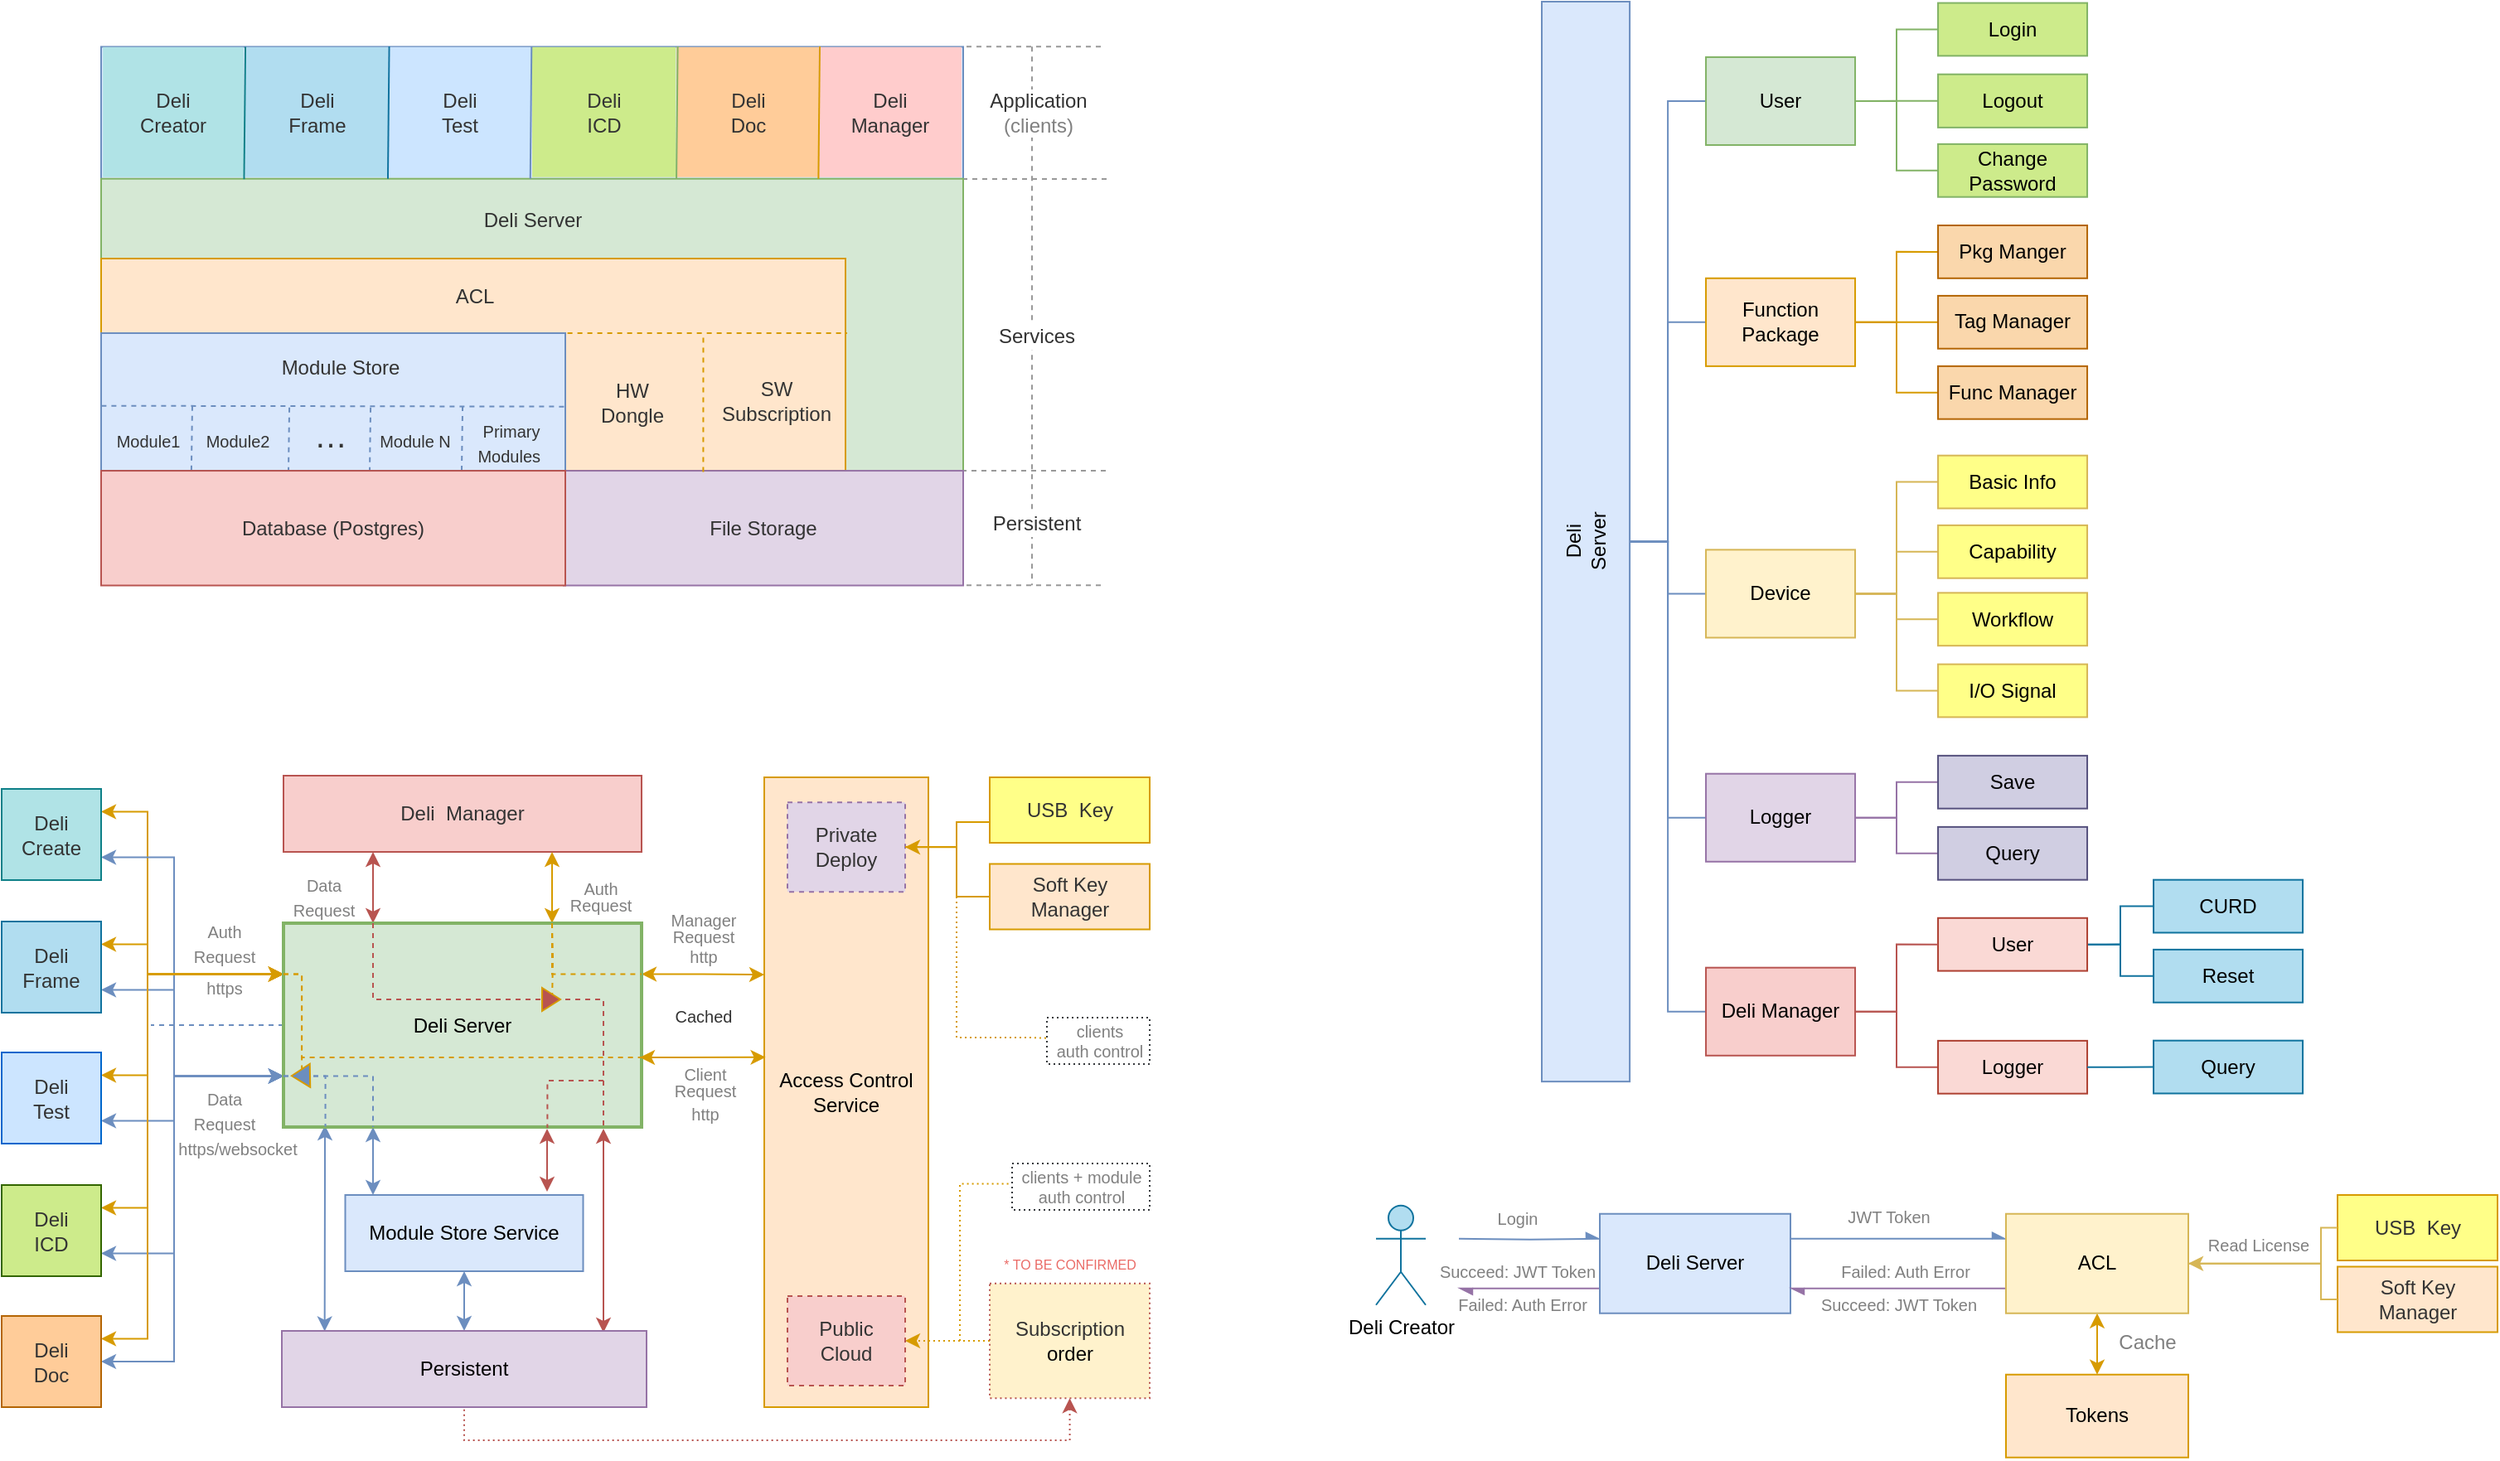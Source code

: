 <mxfile version="14.4.3" type="github" pages="3">
  <diagram name="server" id="q-PuBsYJMqjH-EUbmWlf">
    <mxGraphModel dx="211" dy="548" grid="1" gridSize="10" guides="1" tooltips="1" connect="1" arrows="1" fold="1" page="1" pageScale="1" pageWidth="827" pageHeight="1169" math="0" shadow="0">
      <root>
        <mxCell id="0" />
        <mxCell id="1" parent="0" />
        <mxCell id="APaRT3llX44XVKOAJVSt-1" value="" style="shape=crossbar;whiteSpace=wrap;html=1;rounded=1;shadow=0;glass=0;dashed=1;comic=0;strokeColor=#999999;fillColor=none;align=center;rotation=90;" parent="1" vertex="1">
          <mxGeometry x="1349" y="318.1" width="325" height="83" as="geometry" />
        </mxCell>
        <mxCell id="APaRT3llX44XVKOAJVSt-2" value="" style="line;strokeWidth=1;html=1;rounded=0;shadow=0;glass=0;dashed=1;comic=0;fillColor=none;align=center;strokeColor=#999999;" parent="1" vertex="1">
          <mxGeometry x="1469.5" y="272.0" width="90" height="10" as="geometry" />
        </mxCell>
        <mxCell id="APaRT3llX44XVKOAJVSt-3" value="" style="line;strokeWidth=1;html=1;rounded=0;shadow=0;glass=0;dashed=1;comic=0;fillColor=none;align=center;strokeColor=#999999;" parent="1" vertex="1">
          <mxGeometry x="1469" y="448.0" width="90" height="10" as="geometry" />
        </mxCell>
        <mxCell id="APaRT3llX44XVKOAJVSt-4" value="Services" style="text;html=1;align=center;verticalAlign=middle;resizable=0;points=[];autosize=1;fontColor=#333333;labelBackgroundColor=#ffffff;" parent="1" vertex="1">
          <mxGeometry x="1484" y="362.13" width="60" height="20" as="geometry" />
        </mxCell>
        <mxCell id="APaRT3llX44XVKOAJVSt-5" value="Application&lt;br&gt;&lt;font color=&quot;#808080&quot;&gt;(clients)&lt;/font&gt;" style="text;html=1;align=center;verticalAlign=middle;resizable=0;points=[];autosize=1;fontColor=#333333;labelBackgroundColor=#ffffff;" parent="1" vertex="1">
          <mxGeometry x="1480" y="220.61" width="69" height="32" as="geometry" />
        </mxCell>
        <mxCell id="APaRT3llX44XVKOAJVSt-6" value="Persistent" style="text;html=1;align=center;verticalAlign=middle;resizable=0;points=[];autosize=1;fontColor=#333333;labelBackgroundColor=#FFFFFF;" parent="1" vertex="1">
          <mxGeometry x="1479" y="475.0" width="70" height="20" as="geometry" />
        </mxCell>
        <mxCell id="APaRT3llX44XVKOAJVSt-7" style="edgeStyle=orthogonalEdgeStyle;rounded=0;orthogonalLoop=1;jettySize=auto;html=1;exitX=1;exitY=0.25;exitDx=0;exitDy=0;entryX=0;entryY=0.25;entryDx=0;entryDy=0;strokeColor=#d79b00;fontColor=#333333;startArrow=classic;startFill=1;fillColor=#ffe6cc;" parent="1" source="APaRT3llX44XVKOAJVSt-9" target="APaRT3llX44XVKOAJVSt-32" edge="1">
          <mxGeometry relative="1" as="geometry">
            <Array as="points">
              <mxPoint x="978" y="659.0" />
              <mxPoint x="978" y="757.0" />
            </Array>
          </mxGeometry>
        </mxCell>
        <mxCell id="APaRT3llX44XVKOAJVSt-8" style="edgeStyle=orthogonalEdgeStyle;rounded=0;orthogonalLoop=1;jettySize=auto;html=1;exitX=1;exitY=0.75;exitDx=0;exitDy=0;entryX=0;entryY=0.75;entryDx=0;entryDy=0;startArrow=classic;startFill=1;strokeColor=#6c8ebf;fontColor=#333333;fillColor=#dae8fc;" parent="1" source="APaRT3llX44XVKOAJVSt-9" target="APaRT3llX44XVKOAJVSt-32" edge="1">
          <mxGeometry relative="1" as="geometry">
            <Array as="points">
              <mxPoint x="994" y="686.0" />
              <mxPoint x="994" y="818.0" />
            </Array>
          </mxGeometry>
        </mxCell>
        <mxCell id="APaRT3llX44XVKOAJVSt-9" value="&lt;font color=&quot;#333333&quot;&gt;Deli&lt;br&gt;Create&lt;/font&gt;" style="rounded=0;whiteSpace=wrap;html=1;fillColor=#b0e3e6;strokeColor=#0e8088;" parent="1" vertex="1">
          <mxGeometry x="890" y="645.0" width="60" height="55" as="geometry" />
        </mxCell>
        <mxCell id="APaRT3llX44XVKOAJVSt-10" style="edgeStyle=orthogonalEdgeStyle;rounded=0;orthogonalLoop=1;jettySize=auto;html=1;exitX=1;exitY=0.25;exitDx=0;exitDy=0;entryX=0;entryY=0.25;entryDx=0;entryDy=0;strokeColor=#d79b00;fontColor=#333333;startArrow=classic;startFill=1;fillColor=#ffe6cc;" parent="1" source="APaRT3llX44XVKOAJVSt-12" target="APaRT3llX44XVKOAJVSt-32" edge="1">
          <mxGeometry relative="1" as="geometry">
            <Array as="points">
              <mxPoint x="978" y="739.0" />
              <mxPoint x="978" y="757.0" />
            </Array>
          </mxGeometry>
        </mxCell>
        <mxCell id="APaRT3llX44XVKOAJVSt-11" style="edgeStyle=orthogonalEdgeStyle;rounded=0;orthogonalLoop=1;jettySize=auto;html=1;exitX=1;exitY=0.75;exitDx=0;exitDy=0;entryX=0;entryY=0.75;entryDx=0;entryDy=0;startArrow=classic;startFill=1;strokeColor=#6c8ebf;fontColor=#333333;fillColor=#dae8fc;" parent="1" source="APaRT3llX44XVKOAJVSt-12" target="APaRT3llX44XVKOAJVSt-32" edge="1">
          <mxGeometry relative="1" as="geometry">
            <Array as="points">
              <mxPoint x="994" y="766.0" />
              <mxPoint x="994" y="818.0" />
            </Array>
          </mxGeometry>
        </mxCell>
        <mxCell id="APaRT3llX44XVKOAJVSt-12" value="&lt;font color=&quot;#333333&quot;&gt;Deli&lt;br&gt;Frame&lt;/font&gt;" style="rounded=0;whiteSpace=wrap;html=1;fillColor=#b1ddf0;strokeColor=#10739e;" parent="1" vertex="1">
          <mxGeometry x="890.0" y="725.0" width="60" height="55" as="geometry" />
        </mxCell>
        <mxCell id="APaRT3llX44XVKOAJVSt-13" style="edgeStyle=orthogonalEdgeStyle;rounded=0;orthogonalLoop=1;jettySize=auto;html=1;entryX=0;entryY=0.25;entryDx=0;entryDy=0;strokeColor=#d79b00;fontColor=#333333;startArrow=classic;startFill=1;fillColor=#ffe6cc;exitX=1;exitY=0.25;exitDx=0;exitDy=0;" parent="1" source="APaRT3llX44XVKOAJVSt-15" target="APaRT3llX44XVKOAJVSt-32" edge="1">
          <mxGeometry relative="1" as="geometry">
            <mxPoint x="950" y="832.0" as="sourcePoint" />
            <Array as="points">
              <mxPoint x="978" y="818.0" />
              <mxPoint x="978" y="756.0" />
            </Array>
          </mxGeometry>
        </mxCell>
        <mxCell id="APaRT3llX44XVKOAJVSt-14" style="edgeStyle=orthogonalEdgeStyle;rounded=0;orthogonalLoop=1;jettySize=auto;html=1;exitX=1;exitY=0.75;exitDx=0;exitDy=0;entryX=0;entryY=0.75;entryDx=0;entryDy=0;startArrow=classic;startFill=1;strokeColor=#6c8ebf;fontColor=#333333;fillColor=#dae8fc;" parent="1" source="APaRT3llX44XVKOAJVSt-15" target="APaRT3llX44XVKOAJVSt-32" edge="1">
          <mxGeometry relative="1" as="geometry">
            <Array as="points">
              <mxPoint x="994" y="845.0" />
              <mxPoint x="994" y="818.0" />
            </Array>
          </mxGeometry>
        </mxCell>
        <mxCell id="APaRT3llX44XVKOAJVSt-15" value="&lt;font color=&quot;#333333&quot;&gt;Deli&lt;br&gt;Test&lt;/font&gt;" style="rounded=0;whiteSpace=wrap;html=1;fillColor=#cce5ff;strokeColor=#0066CC;" parent="1" vertex="1">
          <mxGeometry x="890" y="804.0" width="60" height="55" as="geometry" />
        </mxCell>
        <mxCell id="APaRT3llX44XVKOAJVSt-16" style="edgeStyle=orthogonalEdgeStyle;rounded=0;orthogonalLoop=1;jettySize=auto;html=1;exitX=1;exitY=0.25;exitDx=0;exitDy=0;entryX=0;entryY=0.25;entryDx=0;entryDy=0;strokeColor=#d79b00;fontColor=#333333;startArrow=classic;startFill=1;fillColor=#ffe6cc;" parent="1" source="APaRT3llX44XVKOAJVSt-18" target="APaRT3llX44XVKOAJVSt-32" edge="1">
          <mxGeometry relative="1" as="geometry">
            <Array as="points">
              <mxPoint x="978" y="898.0" />
              <mxPoint x="978" y="757.0" />
            </Array>
          </mxGeometry>
        </mxCell>
        <mxCell id="APaRT3llX44XVKOAJVSt-17" style="edgeStyle=orthogonalEdgeStyle;rounded=0;orthogonalLoop=1;jettySize=auto;html=1;exitX=1;exitY=0.75;exitDx=0;exitDy=0;entryX=0;entryY=0.75;entryDx=0;entryDy=0;startArrow=classic;startFill=1;strokeColor=#6c8ebf;fontColor=#333333;fillColor=#dae8fc;" parent="1" source="APaRT3llX44XVKOAJVSt-18" target="APaRT3llX44XVKOAJVSt-32" edge="1">
          <mxGeometry relative="1" as="geometry">
            <Array as="points">
              <mxPoint x="994" y="925.0" />
              <mxPoint x="994" y="818.0" />
            </Array>
          </mxGeometry>
        </mxCell>
        <mxCell id="APaRT3llX44XVKOAJVSt-18" value="&lt;font color=&quot;#333333&quot;&gt;Deli&lt;br&gt;ICD&lt;/font&gt;" style="rounded=0;whiteSpace=wrap;html=1;fillColor=#cdeb8b;strokeColor=#336600;" parent="1" vertex="1">
          <mxGeometry x="890.0" y="884.0" width="60" height="55" as="geometry" />
        </mxCell>
        <mxCell id="APaRT3llX44XVKOAJVSt-19" style="edgeStyle=orthogonalEdgeStyle;rounded=0;orthogonalLoop=1;jettySize=auto;html=1;exitX=1;exitY=0.25;exitDx=0;exitDy=0;entryX=0;entryY=0.25;entryDx=0;entryDy=0;strokeColor=#d79b00;fontColor=#333333;startArrow=classic;startFill=1;fillColor=#ffe6cc;" parent="1" source="APaRT3llX44XVKOAJVSt-21" target="APaRT3llX44XVKOAJVSt-32" edge="1">
          <mxGeometry relative="1" as="geometry">
            <Array as="points">
              <mxPoint x="978" y="977.0" />
              <mxPoint x="978" y="757.0" />
            </Array>
          </mxGeometry>
        </mxCell>
        <mxCell id="APaRT3llX44XVKOAJVSt-20" style="edgeStyle=orthogonalEdgeStyle;rounded=0;orthogonalLoop=1;jettySize=auto;html=1;exitX=1;exitY=0.5;exitDx=0;exitDy=0;entryX=0;entryY=0.75;entryDx=0;entryDy=0;startArrow=classic;startFill=1;strokeColor=#6C8EBF;fontColor=#333333;fillColor=#dae8fc;" parent="1" source="APaRT3llX44XVKOAJVSt-21" target="APaRT3llX44XVKOAJVSt-32" edge="1">
          <mxGeometry relative="1" as="geometry">
            <Array as="points">
              <mxPoint x="994" y="990.0" />
              <mxPoint x="994" y="818.0" />
            </Array>
          </mxGeometry>
        </mxCell>
        <mxCell id="APaRT3llX44XVKOAJVSt-21" value="&lt;font color=&quot;#333333&quot;&gt;Deli&lt;br&gt;Doc&lt;/font&gt;" style="rounded=0;whiteSpace=wrap;html=1;fillColor=#ffcc99;strokeColor=#B46504;" parent="1" vertex="1">
          <mxGeometry x="890.0" y="963.0" width="60" height="55" as="geometry" />
        </mxCell>
        <mxCell id="APaRT3llX44XVKOAJVSt-22" style="edgeStyle=orthogonalEdgeStyle;rounded=0;orthogonalLoop=1;jettySize=auto;html=1;exitX=0.25;exitY=1;exitDx=0;exitDy=0;entryX=0.25;entryY=0;entryDx=0;entryDy=0;startArrow=classic;startFill=1;endArrow=classic;endFill=1;strokeColor=#b85450;fontSize=10;fontColor=#808080;fillColor=#f8cecc;" parent="1" source="APaRT3llX44XVKOAJVSt-23" target="APaRT3llX44XVKOAJVSt-32" edge="1">
          <mxGeometry relative="1" as="geometry" />
        </mxCell>
        <mxCell id="APaRT3llX44XVKOAJVSt-23" value="&lt;font color=&quot;#333333&quot;&gt;Deli&amp;nbsp; Manager&lt;/font&gt;" style="rounded=0;whiteSpace=wrap;html=1;fillColor=#f8cecc;strokeColor=#b85450;strokeWidth=1;" parent="1" vertex="1">
          <mxGeometry x="1060" y="637.0" width="216" height="46" as="geometry" />
        </mxCell>
        <mxCell id="APaRT3llX44XVKOAJVSt-24" style="edgeStyle=orthogonalEdgeStyle;rounded=0;comic=0;orthogonalLoop=1;jettySize=auto;html=1;exitX=0.5;exitY=1;exitDx=0;exitDy=0;entryX=0.5;entryY=0;entryDx=0;entryDy=0;startArrow=classic;startFill=1;endArrow=classic;endFill=1;strokeColor=#6C8EBF;fontSize=10;fontColor=#333333;" parent="1" source="APaRT3llX44XVKOAJVSt-25" target="APaRT3llX44XVKOAJVSt-34" edge="1">
          <mxGeometry relative="1" as="geometry" />
        </mxCell>
        <mxCell id="APaRT3llX44XVKOAJVSt-25" value="Module Store Service" style="rounded=0;whiteSpace=wrap;html=1;fillColor=#dae8fc;strokeColor=#6c8ebf;strokeWidth=1;" parent="1" vertex="1">
          <mxGeometry x="1097.25" y="890.0" width="143.5" height="46" as="geometry" />
        </mxCell>
        <mxCell id="APaRT3llX44XVKOAJVSt-26" style="edgeStyle=orthogonalEdgeStyle;rounded=0;orthogonalLoop=1;jettySize=auto;html=1;exitX=1;exitY=0.25;exitDx=0;exitDy=0;startArrow=classic;startFill=1;strokeColor=#d79b00;fontColor=#333333;fillColor=#ffe6cc;" parent="1" source="APaRT3llX44XVKOAJVSt-32" edge="1">
          <mxGeometry relative="1" as="geometry">
            <mxPoint x="1350" y="757.0" as="targetPoint" />
          </mxGeometry>
        </mxCell>
        <mxCell id="APaRT3llX44XVKOAJVSt-27" style="edgeStyle=orthogonalEdgeStyle;rounded=0;orthogonalLoop=1;jettySize=auto;html=1;startArrow=classic;startFill=1;strokeColor=#b85450;fontSize=10;fontColor=#808080;fillColor=#f8cecc;" parent="1" edge="1">
          <mxGeometry relative="1" as="geometry">
            <mxPoint x="1253" y="850.0" as="sourcePoint" />
            <mxPoint x="1253" y="973.0" as="targetPoint" />
          </mxGeometry>
        </mxCell>
        <mxCell id="APaRT3llX44XVKOAJVSt-28" style="edgeStyle=orthogonalEdgeStyle;rounded=0;orthogonalLoop=1;jettySize=auto;html=1;entryX=0.094;entryY=0.006;entryDx=0;entryDy=0;entryPerimeter=0;startArrow=classic;startFill=1;strokeColor=#6C8EBF;fontSize=10;fontColor=#808080;" parent="1" edge="1">
          <mxGeometry relative="1" as="geometry">
            <mxPoint x="1085" y="848.0" as="sourcePoint" />
            <mxPoint x="1084.834" y="972.276" as="targetPoint" />
            <Array as="points">
              <mxPoint x="1085" y="848.0" />
              <mxPoint x="1085" y="877.0" />
              <mxPoint x="1085" y="877.0" />
            </Array>
          </mxGeometry>
        </mxCell>
        <mxCell id="APaRT3llX44XVKOAJVSt-29" style="edgeStyle=orthogonalEdgeStyle;rounded=0;orthogonalLoop=1;jettySize=auto;html=1;exitX=0.25;exitY=1;exitDx=0;exitDy=0;startArrow=classic;startFill=1;strokeColor=#6C8EBF;fontSize=10;fontColor=#808080;" parent="1" source="APaRT3llX44XVKOAJVSt-32" edge="1">
          <mxGeometry relative="1" as="geometry">
            <mxPoint x="1114" y="890.0" as="targetPoint" />
          </mxGeometry>
        </mxCell>
        <mxCell id="APaRT3llX44XVKOAJVSt-30" value="" style="edgeStyle=orthogonalEdgeStyle;rounded=0;orthogonalLoop=1;jettySize=auto;html=1;dashed=1;startArrow=none;startFill=0;endArrow=none;endFill=0;strokeColor=#6C8EBF;fontSize=10;fontColor=#808080;" parent="1" source="APaRT3llX44XVKOAJVSt-32" edge="1">
          <mxGeometry relative="1" as="geometry">
            <mxPoint x="980" y="787.5" as="targetPoint" />
          </mxGeometry>
        </mxCell>
        <mxCell id="APaRT3llX44XVKOAJVSt-31" style="edgeStyle=orthogonalEdgeStyle;rounded=0;orthogonalLoop=1;jettySize=auto;html=1;exitX=0.75;exitY=0;exitDx=0;exitDy=0;entryX=0.75;entryY=1;entryDx=0;entryDy=0;startArrow=classic;startFill=1;endArrow=classic;endFill=1;strokeColor=#d79b00;fontSize=10;fontColor=#808080;fillColor=#ffe6cc;" parent="1" source="APaRT3llX44XVKOAJVSt-32" target="APaRT3llX44XVKOAJVSt-23" edge="1">
          <mxGeometry relative="1" as="geometry" />
        </mxCell>
        <mxCell id="APaRT3llX44XVKOAJVSt-32" value="Deli Server" style="rounded=0;whiteSpace=wrap;html=1;fillColor=#d5e8d4;strokeColor=#82b366;strokeWidth=2;" parent="1" vertex="1">
          <mxGeometry x="1060" y="726.0" width="216" height="123" as="geometry" />
        </mxCell>
        <mxCell id="APaRT3llX44XVKOAJVSt-33" value="Access Control&lt;br&gt;Service" style="rounded=0;whiteSpace=wrap;html=1;fillColor=#ffe6cc;strokeColor=#d79b00;strokeWidth=1;" parent="1" vertex="1">
          <mxGeometry x="1350" y="638.0" width="99" height="380" as="geometry" />
        </mxCell>
        <mxCell id="APaRT3llX44XVKOAJVSt-34" value="Persistent" style="rounded=0;whiteSpace=wrap;html=1;fillColor=#e1d5e7;strokeColor=#9673a6;strokeWidth=1;" parent="1" vertex="1">
          <mxGeometry x="1059" y="972.0" width="220" height="46" as="geometry" />
        </mxCell>
        <mxCell id="APaRT3llX44XVKOAJVSt-35" style="edgeStyle=orthogonalEdgeStyle;rounded=0;comic=0;orthogonalLoop=1;jettySize=auto;html=1;exitX=0;exitY=0.5;exitDx=0;exitDy=0;startArrow=none;startFill=0;endArrow=classic;endFill=1;strokeColor=#d79b00;fontSize=10;fontColor=#808080;fillColor=#ffe6cc;dashed=1;dashPattern=1 2;" parent="1" source="APaRT3llX44XVKOAJVSt-38" target="APaRT3llX44XVKOAJVSt-61" edge="1">
          <mxGeometry relative="1" as="geometry" />
        </mxCell>
        <mxCell id="APaRT3llX44XVKOAJVSt-36" style="edgeStyle=orthogonalEdgeStyle;rounded=0;comic=0;orthogonalLoop=1;jettySize=auto;html=1;entryX=-0.015;entryY=0.439;entryDx=0;entryDy=0;entryPerimeter=0;dashed=1;startArrow=none;startFill=0;endArrow=none;endFill=0;strokeColor=#d79b00;fontSize=10;fontColor=#808080;fillColor=#ffe6cc;dashPattern=1 2;" parent="1" target="APaRT3llX44XVKOAJVSt-64" edge="1">
          <mxGeometry relative="1" as="geometry">
            <mxPoint x="1468" y="978.0" as="sourcePoint" />
            <Array as="points">
              <mxPoint x="1468" y="883.0" />
            </Array>
          </mxGeometry>
        </mxCell>
        <mxCell id="APaRT3llX44XVKOAJVSt-37" style="edgeStyle=orthogonalEdgeStyle;rounded=0;comic=0;orthogonalLoop=1;jettySize=auto;html=1;exitX=0.5;exitY=1;exitDx=0;exitDy=0;entryX=0.5;entryY=1;entryDx=0;entryDy=0;startArrow=classic;startFill=1;endArrow=none;endFill=0;strokeColor=#b85450;fontSize=10;fontColor=#808080;fillColor=#f8cecc;dashed=1;dashPattern=1 2;" parent="1" source="APaRT3llX44XVKOAJVSt-38" target="APaRT3llX44XVKOAJVSt-34" edge="1">
          <mxGeometry relative="1" as="geometry" />
        </mxCell>
        <mxCell id="APaRT3llX44XVKOAJVSt-38" value="&lt;font color=&quot;#333333&quot;&gt;Subscription&lt;br&gt;&lt;/font&gt;order" style="rounded=0;whiteSpace=wrap;html=1;fillColor=#fff2cc;strokeColor=#B85450;dashed=1;dashPattern=1 2;" parent="1" vertex="1">
          <mxGeometry x="1486" y="943.39" width="96.5" height="69.22" as="geometry" />
        </mxCell>
        <mxCell id="APaRT3llX44XVKOAJVSt-39" style="edgeStyle=orthogonalEdgeStyle;rounded=0;comic=0;orthogonalLoop=1;jettySize=auto;html=1;exitX=0;exitY=0.5;exitDx=0;exitDy=0;entryX=1;entryY=0.5;entryDx=0;entryDy=0;startArrow=none;startFill=0;endArrow=classic;endFill=1;strokeColor=#d79b00;fontSize=10;fontColor=#808080;fillColor=#ffe6cc;" parent="1" source="APaRT3llX44XVKOAJVSt-41" target="APaRT3llX44XVKOAJVSt-62" edge="1">
          <mxGeometry relative="1" as="geometry">
            <Array as="points">
              <mxPoint x="1466" y="665.0" />
              <mxPoint x="1466" y="680.0" />
            </Array>
          </mxGeometry>
        </mxCell>
        <mxCell id="APaRT3llX44XVKOAJVSt-40" style="edgeStyle=orthogonalEdgeStyle;rounded=0;comic=0;orthogonalLoop=1;jettySize=auto;html=1;entryX=-0.003;entryY=0.441;entryDx=0;entryDy=0;entryPerimeter=0;startArrow=none;startFill=0;endArrow=none;endFill=0;strokeColor=#d79b00;fontSize=10;fontColor=#808080;fillColor=#ffe6cc;dashed=1;dashPattern=1 2;" parent="1" target="APaRT3llX44XVKOAJVSt-63" edge="1">
          <mxGeometry relative="1" as="geometry">
            <mxPoint x="1466" y="680.0" as="sourcePoint" />
            <Array as="points">
              <mxPoint x="1466" y="795.0" />
              <mxPoint x="1510" y="795.0" />
            </Array>
          </mxGeometry>
        </mxCell>
        <mxCell id="APaRT3llX44XVKOAJVSt-41" value="&lt;font color=&quot;#333333&quot;&gt;USB&amp;nbsp; Key&lt;/font&gt;" style="rounded=0;whiteSpace=wrap;html=1;fillColor=#ffff88;strokeColor=#D79B00;" parent="1" vertex="1">
          <mxGeometry x="1486" y="638.0" width="96.5" height="39.5" as="geometry" />
        </mxCell>
        <mxCell id="APaRT3llX44XVKOAJVSt-42" value="&lt;font style=&quot;font-size: 10px ; line-height: 100%&quot;&gt;Auth&lt;br&gt;Request&lt;/font&gt;" style="text;html=1;align=center;verticalAlign=middle;resizable=0;points=[];autosize=1;fontColor=#808080;" parent="1" vertex="1">
          <mxGeometry x="1000" y="722.0" width="47" height="32" as="geometry" />
        </mxCell>
        <mxCell id="APaRT3llX44XVKOAJVSt-43" value="&lt;font style=&quot;font-size: 10px ; line-height: 100%&quot;&gt;Data&lt;br&gt;Request&lt;/font&gt;" style="text;html=1;align=center;verticalAlign=middle;resizable=0;points=[];autosize=1;fontColor=#808080;" parent="1" vertex="1">
          <mxGeometry x="1000" y="823.0" width="47" height="32" as="geometry" />
        </mxCell>
        <mxCell id="APaRT3llX44XVKOAJVSt-44" value="https" style="text;html=1;align=center;verticalAlign=middle;resizable=0;points=[];autosize=1;fontColor=#808080;fontSize=10;" parent="1" vertex="1">
          <mxGeometry x="1007.5" y="757.0" width="32" height="16" as="geometry" />
        </mxCell>
        <mxCell id="APaRT3llX44XVKOAJVSt-45" value="&lt;font style=&quot;font-size: 10px&quot; color=&quot;#808080&quot;&gt;https/websocket&lt;/font&gt;" style="text;html=1;align=center;verticalAlign=middle;resizable=0;points=[];autosize=1;fontColor=#333333;" parent="1" vertex="1">
          <mxGeometry x="991" y="852.0" width="82" height="19" as="geometry" />
        </mxCell>
        <mxCell id="APaRT3llX44XVKOAJVSt-46" style="edgeStyle=orthogonalEdgeStyle;rounded=0;orthogonalLoop=1;jettySize=auto;html=1;exitX=0.25;exitY=1;exitDx=0;exitDy=0;startArrow=classic;startFill=1;strokeColor=#b85450;fontSize=10;fontColor=#808080;fillColor=#f8cecc;" parent="1" edge="1">
          <mxGeometry relative="1" as="geometry">
            <mxPoint x="1219" y="850.0" as="sourcePoint" />
            <mxPoint x="1219" y="888.0" as="targetPoint" />
          </mxGeometry>
        </mxCell>
        <mxCell id="APaRT3llX44XVKOAJVSt-47" value="" style="triangle;whiteSpace=wrap;html=1;rounded=0;shadow=0;glass=0;comic=0;labelBackgroundColor=#FFFFFF;strokeColor=#d79b00;strokeWidth=1;fillColor=#6C8EBF;align=center;rotation=-181;" parent="1" vertex="1">
          <mxGeometry x="1065" y="811.0" width="11" height="14" as="geometry" />
        </mxCell>
        <mxCell id="APaRT3llX44XVKOAJVSt-48" style="edgeStyle=orthogonalEdgeStyle;rounded=0;orthogonalLoop=1;jettySize=auto;html=1;startArrow=classic;startFill=1;strokeColor=#d79b00;fontSize=10;fontColor=#808080;entryX=0.008;entryY=0.484;entryDx=0;entryDy=0;entryPerimeter=0;fillColor=#ffe6cc;" parent="1" edge="1">
          <mxGeometry relative="1" as="geometry">
            <mxPoint x="1275" y="807.0" as="sourcePoint" />
            <mxPoint x="1350.792" y="806.92" as="targetPoint" />
            <Array as="points">
              <mxPoint x="1300" y="807.0" />
              <mxPoint x="1300" y="807.0" />
            </Array>
          </mxGeometry>
        </mxCell>
        <mxCell id="APaRT3llX44XVKOAJVSt-49" style="edgeStyle=orthogonalEdgeStyle;rounded=0;orthogonalLoop=1;jettySize=auto;html=1;exitX=0;exitY=0.25;exitDx=0;exitDy=0;startArrow=none;startFill=0;strokeColor=#d79b00;fontSize=10;fontColor=#808080;endArrow=none;endFill=0;dashed=1;fillColor=#ffe6cc;entryX=1.002;entryY=0.661;entryDx=0;entryDy=0;entryPerimeter=0;" parent="1" source="APaRT3llX44XVKOAJVSt-32" target="APaRT3llX44XVKOAJVSt-32" edge="1">
          <mxGeometry relative="1" as="geometry">
            <mxPoint x="1060" y="757.0" as="sourcePoint" />
            <mxPoint x="1276" y="803.25" as="targetPoint" />
            <Array as="points">
              <mxPoint x="1071" y="757.0" />
              <mxPoint x="1071" y="807.0" />
              <mxPoint x="1276" y="807.0" />
            </Array>
          </mxGeometry>
        </mxCell>
        <mxCell id="APaRT3llX44XVKOAJVSt-50" style="edgeStyle=orthogonalEdgeStyle;rounded=0;orthogonalLoop=1;jettySize=auto;html=1;exitX=0;exitY=0.75;exitDx=0;exitDy=0;entryX=0.117;entryY=0.998;entryDx=0;entryDy=0;entryPerimeter=0;dashed=1;startArrow=none;startFill=0;endArrow=none;endFill=0;strokeColor=#6C8EBF;fontSize=10;fontColor=#808080;" parent="1" source="APaRT3llX44XVKOAJVSt-32" target="APaRT3llX44XVKOAJVSt-32" edge="1">
          <mxGeometry relative="1" as="geometry" />
        </mxCell>
        <mxCell id="APaRT3llX44XVKOAJVSt-51" style="edgeStyle=orthogonalEdgeStyle;rounded=0;orthogonalLoop=1;jettySize=auto;html=1;exitX=0;exitY=0.75;exitDx=0;exitDy=0;entryX=0.25;entryY=1;entryDx=0;entryDy=0;dashed=1;startArrow=none;startFill=0;endArrow=none;endFill=0;strokeColor=#6C8EBF;fontSize=10;fontColor=#808080;" parent="1" source="APaRT3llX44XVKOAJVSt-32" target="APaRT3llX44XVKOAJVSt-32" edge="1">
          <mxGeometry relative="1" as="geometry">
            <Array as="points">
              <mxPoint x="1114" y="818.0" />
            </Array>
          </mxGeometry>
        </mxCell>
        <mxCell id="APaRT3llX44XVKOAJVSt-52" style="edgeStyle=orthogonalEdgeStyle;rounded=0;orthogonalLoop=1;jettySize=auto;html=1;dashed=1;startArrow=none;startFill=0;endArrow=none;endFill=0;strokeColor=#d79b00;fontSize=10;fontColor=#808080;entryX=0.442;entryY=0.791;entryDx=0;entryDy=0;entryPerimeter=0;exitX=0;exitY=0.25;exitDx=0;exitDy=0;fillColor=#ffe6cc;" parent="1" source="APaRT3llX44XVKOAJVSt-32" target="APaRT3llX44XVKOAJVSt-47" edge="1">
          <mxGeometry relative="1" as="geometry">
            <mxPoint x="1060" y="757.0" as="sourcePoint" />
            <mxPoint x="1071" y="803.0" as="targetPoint" />
            <Array as="points">
              <mxPoint x="1071" y="757.0" />
            </Array>
          </mxGeometry>
        </mxCell>
        <mxCell id="APaRT3llX44XVKOAJVSt-53" style="edgeStyle=orthogonalEdgeStyle;rounded=0;orthogonalLoop=1;jettySize=auto;html=1;exitX=0.25;exitY=0;exitDx=0;exitDy=0;dashed=1;startArrow=none;startFill=0;endArrow=none;endFill=0;strokeColor=#b85450;fontSize=10;fontColor=#808080;fillColor=#f8cecc;" parent="1" source="APaRT3llX44XVKOAJVSt-32" edge="1">
          <mxGeometry relative="1" as="geometry">
            <mxPoint x="1253" y="849.0" as="targetPoint" />
            <Array as="points">
              <mxPoint x="1114" y="772.0" />
              <mxPoint x="1253" y="772.0" />
            </Array>
          </mxGeometry>
        </mxCell>
        <mxCell id="APaRT3llX44XVKOAJVSt-54" style="edgeStyle=orthogonalEdgeStyle;rounded=0;orthogonalLoop=1;jettySize=auto;html=1;exitX=0.75;exitY=0;exitDx=0;exitDy=0;entryX=1;entryY=0.25;entryDx=0;entryDy=0;startArrow=none;startFill=0;endArrow=none;endFill=0;strokeColor=#d79b00;fontSize=10;fontColor=#808080;dashed=1;fillColor=#ffe6cc;" parent="1" source="APaRT3llX44XVKOAJVSt-32" target="APaRT3llX44XVKOAJVSt-32" edge="1">
          <mxGeometry relative="1" as="geometry">
            <Array as="points">
              <mxPoint x="1222" y="757.0" />
            </Array>
          </mxGeometry>
        </mxCell>
        <mxCell id="APaRT3llX44XVKOAJVSt-55" style="edgeStyle=orthogonalEdgeStyle;rounded=0;orthogonalLoop=1;jettySize=auto;html=1;entryX=0.553;entryY=0.381;entryDx=0;entryDy=0;entryPerimeter=0;dashed=1;startArrow=none;startFill=0;endArrow=none;endFill=0;strokeColor=#d79b00;fontSize=10;fontColor=#808080;fillColor=#ffe6cc;" parent="1" target="APaRT3llX44XVKOAJVSt-68" edge="1">
          <mxGeometry relative="1" as="geometry">
            <mxPoint x="1222" y="726.0" as="sourcePoint" />
          </mxGeometry>
        </mxCell>
        <mxCell id="APaRT3llX44XVKOAJVSt-56" value="&lt;p style=&quot;line-height: 100%&quot;&gt;Auth&lt;br style=&quot;font-size: 10px&quot;&gt;Request&lt;/p&gt;" style="text;html=1;align=center;verticalAlign=middle;resizable=0;points=[];autosize=1;fontColor=#808080;fontSize=10;" parent="1" vertex="1">
          <mxGeometry x="1227" y="688.0" width="47" height="44" as="geometry" />
        </mxCell>
        <mxCell id="APaRT3llX44XVKOAJVSt-57" value="&lt;p style=&quot;line-height: 100%&quot;&gt;Manager&lt;br style=&quot;font-size: 10px&quot;&gt;Request&lt;/p&gt;" style="text;html=1;align=center;verticalAlign=middle;resizable=0;points=[];autosize=1;fontColor=#808080;fontSize=10;" parent="1" vertex="1">
          <mxGeometry x="1288" y="707.11" width="49" height="44" as="geometry" />
        </mxCell>
        <mxCell id="APaRT3llX44XVKOAJVSt-58" value="&lt;p style=&quot;line-height: 100%&quot;&gt;Client&lt;br style=&quot;font-size: 10px&quot;&gt;Request&lt;/p&gt;" style="text;html=1;align=center;verticalAlign=middle;resizable=0;points=[];autosize=1;fontColor=#808080;fontSize=10;" parent="1" vertex="1">
          <mxGeometry x="1290" y="800.0" width="47" height="44" as="geometry" />
        </mxCell>
        <mxCell id="APaRT3llX44XVKOAJVSt-59" style="edgeStyle=orthogonalEdgeStyle;rounded=0;comic=0;orthogonalLoop=1;jettySize=auto;html=1;exitX=0.25;exitY=0;exitDx=0;exitDy=0;entryX=0.737;entryY=1.004;entryDx=0;entryDy=0;entryPerimeter=0;dashed=1;startArrow=none;startFill=0;endArrow=none;endFill=0;strokeColor=#b85450;fontSize=10;fontColor=#808080;fillColor=#f8cecc;" parent="1" source="APaRT3llX44XVKOAJVSt-32" target="APaRT3llX44XVKOAJVSt-32" edge="1">
          <mxGeometry relative="1" as="geometry">
            <Array as="points">
              <mxPoint x="1114" y="772.0" />
              <mxPoint x="1253" y="772.0" />
              <mxPoint x="1253" y="821.0" />
              <mxPoint x="1219" y="821.0" />
            </Array>
          </mxGeometry>
        </mxCell>
        <mxCell id="APaRT3llX44XVKOAJVSt-60" value="&lt;font style=&quot;font-size: 10px ; line-height: 100%&quot;&gt;Data&lt;br&gt;Request&lt;/font&gt;" style="text;html=1;align=center;verticalAlign=middle;resizable=0;points=[];autosize=1;fontColor=#808080;" parent="1" vertex="1">
          <mxGeometry x="1060" y="694.0" width="47" height="32" as="geometry" />
        </mxCell>
        <mxCell id="APaRT3llX44XVKOAJVSt-61" value="&lt;font color=&quot;#333333&quot;&gt;Public&lt;br&gt;Cloud&lt;/font&gt;" style="rounded=0;whiteSpace=wrap;html=1;fillColor=#f8cecc;strokeColor=#b85450;dashed=1;" parent="1" vertex="1">
          <mxGeometry x="1364" y="951.0" width="71" height="54" as="geometry" />
        </mxCell>
        <mxCell id="APaRT3llX44XVKOAJVSt-62" value="&lt;font color=&quot;#333333&quot;&gt;Private&lt;br&gt;Deploy&lt;br&gt;&lt;/font&gt;" style="rounded=0;whiteSpace=wrap;html=1;fillColor=#e1d5e7;strokeColor=#9673a6;dashed=1;" parent="1" vertex="1">
          <mxGeometry x="1364" y="653.11" width="71" height="54" as="geometry" />
        </mxCell>
        <mxCell id="APaRT3llX44XVKOAJVSt-63" value="&lt;font color=&quot;#808080&quot;&gt;clients &lt;br&gt;auth control&lt;/font&gt;" style="text;html=1;align=center;verticalAlign=middle;resizable=0;points=[];autosize=1;fontSize=10;fillColor=#FFFFFF;strokeColor=#36393d;dashed=1;dashPattern=1 2;" parent="1" vertex="1">
          <mxGeometry x="1520.5" y="783.0" width="62" height="28" as="geometry" />
        </mxCell>
        <mxCell id="APaRT3llX44XVKOAJVSt-64" value="&lt;font color=&quot;#808080&quot;&gt;clients + module &lt;br&gt;auth control&lt;/font&gt;" style="text;html=1;align=center;verticalAlign=middle;resizable=0;points=[];autosize=1;fontSize=10;fillColor=#FFFFFF;strokeColor=#36393d;dashed=1;dashPattern=1 2;" parent="1" vertex="1">
          <mxGeometry x="1499.5" y="871.0" width="83" height="28" as="geometry" />
        </mxCell>
        <mxCell id="APaRT3llX44XVKOAJVSt-65" style="edgeStyle=orthogonalEdgeStyle;rounded=0;comic=0;orthogonalLoop=1;jettySize=auto;html=1;exitX=0;exitY=0.5;exitDx=0;exitDy=0;startArrow=none;startFill=0;endArrow=none;endFill=0;strokeColor=#d79b00;fontSize=10;fontColor=#808080;fillColor=#ffe6cc;" parent="1" source="APaRT3llX44XVKOAJVSt-66" target="APaRT3llX44XVKOAJVSt-62" edge="1">
          <mxGeometry relative="1" as="geometry">
            <Array as="points">
              <mxPoint x="1466" y="710.0" />
              <mxPoint x="1466" y="680.0" />
            </Array>
          </mxGeometry>
        </mxCell>
        <mxCell id="APaRT3llX44XVKOAJVSt-66" value="&lt;font color=&quot;#333333&quot;&gt;Soft Key Manager&lt;/font&gt;" style="rounded=0;whiteSpace=wrap;html=1;fillColor=#ffe6cc;strokeColor=#d79b00;" parent="1" vertex="1">
          <mxGeometry x="1486" y="690.25" width="96.5" height="39.5" as="geometry" />
        </mxCell>
        <mxCell id="APaRT3llX44XVKOAJVSt-67" value="&lt;p style=&quot;line-height: 100%&quot;&gt;Cached&lt;/p&gt;" style="text;html=1;align=center;verticalAlign=middle;resizable=0;points=[];autosize=1;fontColor=#333333;fontSize=10;" parent="1" vertex="1">
          <mxGeometry x="1290.5" y="765.0" width="44" height="34" as="geometry" />
        </mxCell>
        <mxCell id="APaRT3llX44XVKOAJVSt-68" value="" style="triangle;whiteSpace=wrap;html=1;rounded=0;shadow=0;glass=0;comic=0;labelBackgroundColor=#FFFFFF;strokeColor=#d79b00;strokeWidth=1;fillColor=#B85450;align=center;rotation=0;" parent="1" vertex="1">
          <mxGeometry x="1216" y="765.0" width="11" height="14" as="geometry" />
        </mxCell>
        <mxCell id="APaRT3llX44XVKOAJVSt-69" value="http" style="text;html=1;align=center;verticalAlign=middle;resizable=0;points=[];autosize=1;fontColor=#808080;fontSize=10;" parent="1" vertex="1">
          <mxGeometry x="1299" y="738.0" width="27" height="16" as="geometry" />
        </mxCell>
        <mxCell id="APaRT3llX44XVKOAJVSt-70" value="http" style="text;html=1;align=center;verticalAlign=middle;resizable=0;points=[];autosize=1;fontColor=#808080;fontSize=10;" parent="1" vertex="1">
          <mxGeometry x="1300" y="833.0" width="27" height="16" as="geometry" />
        </mxCell>
        <mxCell id="APaRT3llX44XVKOAJVSt-71" value="&lt;font style=&quot;font-size: 8px&quot;&gt;* TO BE CONFIRMED&lt;/font&gt;" style="text;html=1;align=center;verticalAlign=middle;resizable=0;points=[];autosize=1;fontSize=10;fontColor=#EA6B66;" parent="1" vertex="1">
          <mxGeometry x="1489.25" y="922.0" width="90" height="17" as="geometry" />
        </mxCell>
        <mxCell id="APaRT3llX44XVKOAJVSt-72" value="" style="group" parent="1" vertex="1" connectable="0">
          <mxGeometry x="950" y="196.95" width="520" height="325.3" as="geometry" />
        </mxCell>
        <mxCell id="APaRT3llX44XVKOAJVSt-73" value="" style="rounded=0;whiteSpace=wrap;html=1;strokeColor=#6c8ebf;fillColor=#dae8fc;align=center;" parent="APaRT3llX44XVKOAJVSt-72" vertex="1">
          <mxGeometry y="0.288" width="520" height="80.759" as="geometry" />
        </mxCell>
        <mxCell id="APaRT3llX44XVKOAJVSt-74" value="&lt;font color=&quot;#333333&quot;&gt;&lt;br&gt;&lt;/font&gt;" style="rounded=0;whiteSpace=wrap;html=1;fillColor=#d5e8d4;strokeColor=#82b366;" parent="APaRT3llX44XVKOAJVSt-72" vertex="1">
          <mxGeometry y="79.89" width="520" height="180" as="geometry" />
        </mxCell>
        <mxCell id="APaRT3llX44XVKOAJVSt-75" value="" style="rounded=0;whiteSpace=wrap;html=1;fillColor=#ffe6cc;strokeColor=#d79b00;" parent="APaRT3llX44XVKOAJVSt-72" vertex="1">
          <mxGeometry y="128.05" width="449" height="128" as="geometry" />
        </mxCell>
        <mxCell id="APaRT3llX44XVKOAJVSt-76" value="&lt;font color=&quot;#333333&quot;&gt;Deli&lt;br&gt;Creator&lt;/font&gt;" style="rounded=0;whiteSpace=wrap;html=1;fillColor=#b0e3e6;strokeColor=none;" parent="APaRT3llX44XVKOAJVSt-72" vertex="1">
          <mxGeometry x="1.061" y="0.442" width="84.898" height="78.451" as="geometry" />
        </mxCell>
        <mxCell id="APaRT3llX44XVKOAJVSt-77" value="&lt;font color=&quot;#333333&quot;&gt;Deli&lt;br&gt;Frame&lt;/font&gt;" style="rounded=0;whiteSpace=wrap;html=1;fillColor=#b1ddf0;strokeColor=none;" parent="APaRT3llX44XVKOAJVSt-72" vertex="1">
          <mxGeometry x="87.02" y="0.442" width="86.67" height="78.451" as="geometry" />
        </mxCell>
        <mxCell id="APaRT3llX44XVKOAJVSt-78" value="&lt;font color=&quot;#333333&quot;&gt;Deli&lt;br&gt;Test&lt;/font&gt;" style="rounded=0;whiteSpace=wrap;html=1;fillColor=#cce5ff;strokeColor=none;" parent="APaRT3llX44XVKOAJVSt-72" vertex="1">
          <mxGeometry x="172.98" y="0.442" width="86.67" height="78.451" as="geometry" />
        </mxCell>
        <mxCell id="APaRT3llX44XVKOAJVSt-79" value="&lt;font color=&quot;#333333&quot;&gt;Deli&lt;br&gt;ICD&lt;/font&gt;" style="rounded=0;whiteSpace=wrap;html=1;fillColor=#cdeb8b;strokeColor=none;" parent="APaRT3llX44XVKOAJVSt-72" vertex="1">
          <mxGeometry x="260" y="0.442" width="86.67" height="78.451" as="geometry" />
        </mxCell>
        <mxCell id="APaRT3llX44XVKOAJVSt-80" value="&lt;font color=&quot;#333333&quot;&gt;Deli&lt;br&gt;Doc&lt;/font&gt;" style="rounded=0;whiteSpace=wrap;html=1;fillColor=#ffcc99;strokeColor=none;" parent="APaRT3llX44XVKOAJVSt-72" vertex="1">
          <mxGeometry x="347.02" y="0.442" width="86.67" height="78.451" as="geometry" />
        </mxCell>
        <mxCell id="APaRT3llX44XVKOAJVSt-81" value="&lt;font color=&quot;#333333&quot;&gt;Deli&lt;br&gt;Manager&lt;/font&gt;" style="rounded=0;whiteSpace=wrap;html=1;fillColor=#ffcccc;strokeColor=none;" parent="APaRT3llX44XVKOAJVSt-72" vertex="1">
          <mxGeometry x="432.69" y="0.44" width="86.31" height="78.45" as="geometry" />
        </mxCell>
        <mxCell id="APaRT3llX44XVKOAJVSt-82" value="" style="endArrow=none;html=1;fontColor=#666;exitX=-0.009;exitY=0.989;exitDx=0;exitDy=0;exitPerimeter=0;fillColor=#b0e3e6;strokeColor=#0e8088;" parent="APaRT3llX44XVKOAJVSt-72" edge="1">
          <mxGeometry width="50" height="50" relative="1" as="geometry">
            <mxPoint x="86.24" y="80.184" as="sourcePoint" />
            <mxPoint x="87.02" y="0.288" as="targetPoint" />
          </mxGeometry>
        </mxCell>
        <mxCell id="APaRT3llX44XVKOAJVSt-83" value="" style="endArrow=none;html=1;fontColor=#666;exitX=-0.009;exitY=0.989;exitDx=0;exitDy=0;exitPerimeter=0;fillColor=#b1ddf0;strokeColor=#10739e;" parent="APaRT3llX44XVKOAJVSt-72" edge="1">
          <mxGeometry width="50" height="50" relative="1" as="geometry">
            <mxPoint x="172.985" y="79.896" as="sourcePoint" />
            <mxPoint x="173.765" as="targetPoint" />
          </mxGeometry>
        </mxCell>
        <mxCell id="APaRT3llX44XVKOAJVSt-84" value="" style="endArrow=none;html=1;fontColor=#666;exitX=-0.009;exitY=0.989;exitDx=0;exitDy=0;exitPerimeter=0;fillColor=#dae8fc;strokeColor=#6c8ebf;" parent="APaRT3llX44XVKOAJVSt-72" edge="1">
          <mxGeometry width="50" height="50" relative="1" as="geometry">
            <mxPoint x="258.87" y="79.896" as="sourcePoint" />
            <mxPoint x="259.65" as="targetPoint" />
          </mxGeometry>
        </mxCell>
        <mxCell id="APaRT3llX44XVKOAJVSt-85" value="" style="endArrow=none;html=1;fontColor=#666;exitX=-0.009;exitY=0.989;exitDx=0;exitDy=0;exitPerimeter=0;fillColor=#d5e8d4;strokeColor=#82b366;" parent="APaRT3llX44XVKOAJVSt-72" edge="1">
          <mxGeometry width="50" height="50" relative="1" as="geometry">
            <mxPoint x="347.026" y="79.896" as="sourcePoint" />
            <mxPoint x="347.806" as="targetPoint" />
          </mxGeometry>
        </mxCell>
        <mxCell id="APaRT3llX44XVKOAJVSt-86" value="" style="endArrow=none;html=1;fontColor=#666;exitX=-0.009;exitY=0.989;exitDx=0;exitDy=0;exitPerimeter=0;fillColor=#ffe6cc;strokeColor=#d79b00;" parent="APaRT3llX44XVKOAJVSt-72" edge="1">
          <mxGeometry width="50" height="50" relative="1" as="geometry">
            <mxPoint x="432.696" y="79.896" as="sourcePoint" />
            <mxPoint x="433.476" as="targetPoint" />
          </mxGeometry>
        </mxCell>
        <mxCell id="APaRT3llX44XVKOAJVSt-87" value="&lt;span&gt;Deli Server&lt;/span&gt;" style="text;html=1;align=center;verticalAlign=middle;resizable=0;points=[];autosize=1;fontColor=#333333;" parent="APaRT3llX44XVKOAJVSt-72" vertex="1">
          <mxGeometry x="225" y="95.05" width="70" height="20" as="geometry" />
        </mxCell>
        <mxCell id="APaRT3llX44XVKOAJVSt-88" value="" style="group" parent="APaRT3llX44XVKOAJVSt-72" vertex="1" connectable="0">
          <mxGeometry y="173.05" width="280" height="83.03" as="geometry" />
        </mxCell>
        <mxCell id="APaRT3llX44XVKOAJVSt-89" value="" style="rounded=0;whiteSpace=wrap;html=1;fillColor=#dae8fc;strokeColor=#6c8ebf;" parent="APaRT3llX44XVKOAJVSt-88" vertex="1">
          <mxGeometry width="280" height="83.03" as="geometry" />
        </mxCell>
        <mxCell id="APaRT3llX44XVKOAJVSt-90" value="" style="endArrow=none;dashed=1;html=1;fillColor=#dae8fc;strokeColor=#6c8ebf;exitX=0.096;exitY=1.004;exitDx=0;exitDy=0;exitPerimeter=0;" parent="APaRT3llX44XVKOAJVSt-88" edge="1">
          <mxGeometry width="50" height="50" relative="1" as="geometry">
            <mxPoint x="0.193" y="43.84" as="sourcePoint" />
            <mxPoint x="280" y="44.322" as="targetPoint" />
          </mxGeometry>
        </mxCell>
        <mxCell id="APaRT3llX44XVKOAJVSt-91" value="&lt;font style=&quot;font-size: 10px ; line-height: 100%&quot; color=&quot;#333333&quot;&gt;Primary&lt;br&gt;Modules&amp;nbsp;&lt;/font&gt;" style="text;html=1;align=center;verticalAlign=middle;resizable=0;points=[];autosize=1;spacing=0;" parent="APaRT3llX44XVKOAJVSt-88" vertex="1">
          <mxGeometry x="217.499" y="50.615" width="60" height="30" as="geometry" />
        </mxCell>
        <mxCell id="APaRT3llX44XVKOAJVSt-92" value="&lt;font style=&quot;font-size: 10px&quot; color=&quot;#333333&quot;&gt;Module1&lt;/font&gt;" style="text;html=1;align=center;verticalAlign=middle;resizable=0;points=[];autosize=1;" parent="APaRT3llX44XVKOAJVSt-88" vertex="1">
          <mxGeometry x="2.5" y="55.113" width="50" height="20" as="geometry" />
        </mxCell>
        <mxCell id="APaRT3llX44XVKOAJVSt-93" value="&lt;font style=&quot;font-size: 10px&quot; color=&quot;#333333&quot;&gt;Module2&lt;/font&gt;" style="text;html=1;align=center;verticalAlign=middle;resizable=0;points=[];autosize=1;" parent="APaRT3llX44XVKOAJVSt-88" vertex="1">
          <mxGeometry x="57" y="55.113" width="50" height="20" as="geometry" />
        </mxCell>
        <mxCell id="APaRT3llX44XVKOAJVSt-94" value="&lt;font style=&quot;font-size: 20px&quot; color=&quot;#333333&quot;&gt;…&lt;/font&gt;" style="text;html=1;align=center;verticalAlign=middle;resizable=0;points=[];autosize=1;fontColor=#666;" parent="APaRT3llX44XVKOAJVSt-88" vertex="1">
          <mxGeometry x="118" y="50.615" width="40" height="20" as="geometry" />
        </mxCell>
        <mxCell id="APaRT3llX44XVKOAJVSt-95" value="&lt;font style=&quot;font-size: 10px&quot; color=&quot;#333333&quot;&gt;Module N&lt;/font&gt;" style="text;html=1;align=center;verticalAlign=middle;resizable=0;points=[];autosize=1;" parent="APaRT3llX44XVKOAJVSt-88" vertex="1">
          <mxGeometry x="159" y="55.113" width="60" height="20" as="geometry" />
        </mxCell>
        <mxCell id="APaRT3llX44XVKOAJVSt-96" value="&lt;font color=&quot;#333333&quot;&gt;Module Store&lt;/font&gt;" style="text;html=1;align=center;verticalAlign=middle;resizable=0;points=[];autosize=1;" parent="APaRT3llX44XVKOAJVSt-88" vertex="1">
          <mxGeometry x="99.357" y="11.418" width="90" height="20" as="geometry" />
        </mxCell>
        <mxCell id="APaRT3llX44XVKOAJVSt-97" value="" style="endArrow=none;dashed=1;html=1;fillColor=#dae8fc;strokeColor=#6c8ebf;exitX=0.197;exitY=-0.017;exitDx=0;exitDy=0;exitPerimeter=0;" parent="APaRT3llX44XVKOAJVSt-88" edge="1">
          <mxGeometry width="50" height="50" relative="1" as="geometry">
            <mxPoint x="54.447" y="82.869" as="sourcePoint" />
            <mxPoint x="55" y="43.422" as="targetPoint" />
          </mxGeometry>
        </mxCell>
        <mxCell id="APaRT3llX44XVKOAJVSt-98" value="" style="endArrow=none;dashed=1;html=1;fillColor=#dae8fc;strokeColor=#6c8ebf;exitX=0.197;exitY=-0.017;exitDx=0;exitDy=0;exitPerimeter=0;" parent="APaRT3llX44XVKOAJVSt-88" edge="1">
          <mxGeometry width="50" height="50" relative="1" as="geometry">
            <mxPoint x="161.997" y="83.832" as="sourcePoint" />
            <mxPoint x="162.55" y="44.385" as="targetPoint" />
          </mxGeometry>
        </mxCell>
        <mxCell id="APaRT3llX44XVKOAJVSt-99" value="" style="endArrow=none;dashed=1;html=1;fillColor=#dae8fc;strokeColor=#6c8ebf;exitX=0.197;exitY=-0.017;exitDx=0;exitDy=0;exitPerimeter=0;" parent="APaRT3llX44XVKOAJVSt-88" edge="1">
          <mxGeometry width="50" height="50" relative="1" as="geometry">
            <mxPoint x="112.997" y="83.832" as="sourcePoint" />
            <mxPoint x="113.55" y="44.385" as="targetPoint" />
          </mxGeometry>
        </mxCell>
        <mxCell id="APaRT3llX44XVKOAJVSt-100" value="" style="endArrow=none;dashed=1;html=1;fillColor=#dae8fc;strokeColor=#6c8ebf;exitX=0.197;exitY=-0.017;exitDx=0;exitDy=0;exitPerimeter=0;" parent="APaRT3llX44XVKOAJVSt-88" edge="1">
          <mxGeometry width="50" height="50" relative="1" as="geometry">
            <mxPoint x="217.497" y="83.031" as="sourcePoint" />
            <mxPoint x="218.05" y="43.584" as="targetPoint" />
          </mxGeometry>
        </mxCell>
        <mxCell id="APaRT3llX44XVKOAJVSt-101" value="&lt;font color=&quot;#333333&quot;&gt;File Storage&lt;/font&gt;" style="rounded=0;whiteSpace=wrap;html=1;fillColor=#e1d5e7;strokeColor=#9673a6;" parent="APaRT3llX44XVKOAJVSt-72" vertex="1">
          <mxGeometry x="279" y="256.08" width="241" height="69.22" as="geometry" />
        </mxCell>
        <mxCell id="APaRT3llX44XVKOAJVSt-102" value="&lt;font color=&quot;#333333&quot;&gt;Database (Postgres)&lt;/font&gt;" style="rounded=0;whiteSpace=wrap;html=1;fillColor=#f8cecc;strokeColor=#b85450;" parent="APaRT3llX44XVKOAJVSt-72" vertex="1">
          <mxGeometry y="256.08" width="280" height="69.22" as="geometry" />
        </mxCell>
        <mxCell id="APaRT3llX44XVKOAJVSt-103" value="" style="endArrow=none;dashed=1;html=1;fillColor=#ffe6cc;strokeColor=#d79b00;exitX=0;exitY=0.5;exitDx=0;exitDy=0;" parent="APaRT3llX44XVKOAJVSt-72" edge="1">
          <mxGeometry width="50" height="50" relative="1" as="geometry">
            <mxPoint x="281.311" y="173.048" as="sourcePoint" />
            <mxPoint x="450" y="173.05" as="targetPoint" />
          </mxGeometry>
        </mxCell>
        <mxCell id="APaRT3llX44XVKOAJVSt-104" value="" style="endArrow=none;dashed=1;html=1;fillColor=#ffe6cc;strokeColor=#d79b00;exitX=0.911;exitY=-0.003;exitDx=0;exitDy=0;exitPerimeter=0;" parent="APaRT3llX44XVKOAJVSt-72" edge="1">
          <mxGeometry width="50" height="50" relative="1" as="geometry">
            <mxPoint x="363.204" y="256.793" as="sourcePoint" />
            <mxPoint x="363.239" y="173.05" as="targetPoint" />
          </mxGeometry>
        </mxCell>
        <mxCell id="APaRT3llX44XVKOAJVSt-105" value="&lt;font color=&quot;#333333&quot;&gt;HW&lt;br&gt;Dongle&lt;/font&gt;" style="text;html=1;align=center;verticalAlign=middle;resizable=0;points=[];autosize=1;fontColor=#666;" parent="APaRT3llX44XVKOAJVSt-72" vertex="1">
          <mxGeometry x="294.997" y="199.569" width="50" height="30" as="geometry" />
        </mxCell>
        <mxCell id="APaRT3llX44XVKOAJVSt-106" value="&lt;font color=&quot;#333333&quot;&gt;SW&lt;br&gt;Subscription&lt;/font&gt;" style="text;html=1;align=center;verticalAlign=middle;resizable=0;points=[];autosize=1;fontColor=#666;" parent="APaRT3llX44XVKOAJVSt-72" vertex="1">
          <mxGeometry x="369.003" y="197.57" width="76" height="32" as="geometry" />
        </mxCell>
        <mxCell id="APaRT3llX44XVKOAJVSt-107" value="&lt;font color=&quot;#333333&quot;&gt;ACL&lt;/font&gt;" style="text;html=1;align=center;verticalAlign=middle;resizable=0;points=[];autosize=1;" parent="APaRT3llX44XVKOAJVSt-72" vertex="1">
          <mxGeometry x="204.501" y="141.046" width="40" height="20" as="geometry" />
        </mxCell>
        <mxCell id="APaRT3llX44XVKOAJVSt-108" value="" style="group" parent="1" vertex="1" connectable="0">
          <mxGeometry x="1819" y="170" width="459.02" height="658.84" as="geometry" />
        </mxCell>
        <mxCell id="APaRT3llX44XVKOAJVSt-109" value="Deli&lt;br&gt;Server" style="rounded=0;whiteSpace=wrap;html=1;rotation=-90;fillColor=#dae8fc;strokeColor=#6c8ebf;" parent="APaRT3llX44XVKOAJVSt-108" vertex="1">
          <mxGeometry x="-299.26" y="299.26" width="651.57" height="53.05" as="geometry" />
        </mxCell>
        <mxCell id="APaRT3llX44XVKOAJVSt-110" style="edgeStyle=orthogonalEdgeStyle;rounded=0;orthogonalLoop=1;jettySize=auto;html=1;exitX=0;exitY=0.5;exitDx=0;exitDy=0;entryX=0.5;entryY=1;entryDx=0;entryDy=0;startArrow=none;startFill=0;endArrow=none;endFill=0;fillColor=#dae8fc;strokeColor=#6c8ebf;" parent="APaRT3llX44XVKOAJVSt-108" source="APaRT3llX44XVKOAJVSt-111" target="APaRT3llX44XVKOAJVSt-109" edge="1">
          <mxGeometry relative="1" as="geometry" />
        </mxCell>
        <mxCell id="APaRT3llX44XVKOAJVSt-111" value="User" style="rounded=0;whiteSpace=wrap;html=1;fillColor=#d5e8d4;strokeColor=#82b366;" parent="APaRT3llX44XVKOAJVSt-108" vertex="1">
          <mxGeometry x="99.02" y="33.47" width="90" height="53.05" as="geometry" />
        </mxCell>
        <mxCell id="APaRT3llX44XVKOAJVSt-112" style="edgeStyle=orthogonalEdgeStyle;rounded=0;orthogonalLoop=1;jettySize=auto;html=1;exitX=0;exitY=0.5;exitDx=0;exitDy=0;startArrow=none;startFill=0;endArrow=none;endFill=0;fillColor=#dae8fc;strokeColor=#6c8ebf;" parent="APaRT3llX44XVKOAJVSt-108" source="APaRT3llX44XVKOAJVSt-113" target="APaRT3llX44XVKOAJVSt-109" edge="1">
          <mxGeometry relative="1" as="geometry" />
        </mxCell>
        <mxCell id="APaRT3llX44XVKOAJVSt-113" value="Device" style="rounded=0;whiteSpace=wrap;html=1;fillColor=#fff2cc;strokeColor=#d6b656;" parent="APaRT3llX44XVKOAJVSt-108" vertex="1">
          <mxGeometry x="99.02" y="330.69" width="90" height="53.05" as="geometry" />
        </mxCell>
        <mxCell id="APaRT3llX44XVKOAJVSt-114" style="edgeStyle=orthogonalEdgeStyle;rounded=0;orthogonalLoop=1;jettySize=auto;html=1;exitX=0;exitY=0.5;exitDx=0;exitDy=0;startArrow=none;startFill=0;endArrow=none;endFill=0;fillColor=#dae8fc;strokeColor=#6c8ebf;" parent="APaRT3llX44XVKOAJVSt-108" source="APaRT3llX44XVKOAJVSt-115" target="APaRT3llX44XVKOAJVSt-109" edge="1">
          <mxGeometry relative="1" as="geometry" />
        </mxCell>
        <mxCell id="APaRT3llX44XVKOAJVSt-115" value="Function&lt;br&gt;Package" style="rounded=0;whiteSpace=wrap;html=1;fillColor=#ffe6cc;strokeColor=#d79b00;" parent="APaRT3llX44XVKOAJVSt-108" vertex="1">
          <mxGeometry x="99.02" y="166.89" width="90" height="53.05" as="geometry" />
        </mxCell>
        <mxCell id="APaRT3llX44XVKOAJVSt-116" style="edgeStyle=orthogonalEdgeStyle;rounded=0;orthogonalLoop=1;jettySize=auto;html=1;exitX=0;exitY=0.5;exitDx=0;exitDy=0;entryX=1;entryY=0.5;entryDx=0;entryDy=0;startArrow=none;startFill=0;endArrow=none;endFill=0;fillColor=#fff2cc;strokeColor=#d6b656;" parent="APaRT3llX44XVKOAJVSt-108" source="APaRT3llX44XVKOAJVSt-117" target="APaRT3llX44XVKOAJVSt-113" edge="1">
          <mxGeometry relative="1" as="geometry" />
        </mxCell>
        <mxCell id="APaRT3llX44XVKOAJVSt-117" value="Basic Info" style="rounded=0;whiteSpace=wrap;html=1;fillColor=#ffff88;strokeColor=#D6B656;" parent="APaRT3llX44XVKOAJVSt-108" vertex="1">
          <mxGeometry x="239.02" y="273.84" width="90" height="31.9" as="geometry" />
        </mxCell>
        <mxCell id="APaRT3llX44XVKOAJVSt-118" style="edgeStyle=orthogonalEdgeStyle;rounded=0;orthogonalLoop=1;jettySize=auto;html=1;exitX=0;exitY=0.5;exitDx=0;exitDy=0;entryX=1;entryY=0.5;entryDx=0;entryDy=0;startArrow=none;startFill=0;endArrow=none;endFill=0;fillColor=#fff2cc;strokeColor=#d6b656;" parent="APaRT3llX44XVKOAJVSt-108" source="APaRT3llX44XVKOAJVSt-119" target="APaRT3llX44XVKOAJVSt-113" edge="1">
          <mxGeometry relative="1" as="geometry" />
        </mxCell>
        <mxCell id="APaRT3llX44XVKOAJVSt-119" value="I/O Signal" style="rounded=0;whiteSpace=wrap;html=1;fillColor=#ffff88;strokeColor=#D6B656;" parent="APaRT3llX44XVKOAJVSt-108" vertex="1">
          <mxGeometry x="239.02" y="399.79" width="90" height="31.9" as="geometry" />
        </mxCell>
        <mxCell id="APaRT3llX44XVKOAJVSt-120" style="edgeStyle=orthogonalEdgeStyle;rounded=0;orthogonalLoop=1;jettySize=auto;html=1;exitX=0;exitY=0.5;exitDx=0;exitDy=0;entryX=0.5;entryY=1;entryDx=0;entryDy=0;startArrow=none;startFill=0;endArrow=none;endFill=0;fillColor=#dae8fc;strokeColor=#6c8ebf;" parent="APaRT3llX44XVKOAJVSt-108" source="APaRT3llX44XVKOAJVSt-121" target="APaRT3llX44XVKOAJVSt-109" edge="1">
          <mxGeometry relative="1" as="geometry" />
        </mxCell>
        <mxCell id="APaRT3llX44XVKOAJVSt-121" value="Logger" style="rounded=0;whiteSpace=wrap;html=1;fillColor=#e1d5e7;strokeColor=#9673a6;" parent="APaRT3llX44XVKOAJVSt-108" vertex="1">
          <mxGeometry x="99.02" y="465.84" width="90" height="53.05" as="geometry" />
        </mxCell>
        <mxCell id="APaRT3llX44XVKOAJVSt-122" style="edgeStyle=orthogonalEdgeStyle;rounded=0;orthogonalLoop=1;jettySize=auto;html=1;exitX=0;exitY=0.5;exitDx=0;exitDy=0;startArrow=none;startFill=0;endArrow=none;endFill=0;fillColor=#fff2cc;strokeColor=#d6b656;" parent="APaRT3llX44XVKOAJVSt-108" source="APaRT3llX44XVKOAJVSt-123" target="APaRT3llX44XVKOAJVSt-113" edge="1">
          <mxGeometry relative="1" as="geometry" />
        </mxCell>
        <mxCell id="APaRT3llX44XVKOAJVSt-123" value="Capability" style="rounded=0;whiteSpace=wrap;html=1;fillColor=#ffff88;strokeColor=#D6B656;" parent="APaRT3llX44XVKOAJVSt-108" vertex="1">
          <mxGeometry x="239.02" y="315.94" width="90" height="31.9" as="geometry" />
        </mxCell>
        <mxCell id="APaRT3llX44XVKOAJVSt-124" style="edgeStyle=orthogonalEdgeStyle;rounded=0;orthogonalLoop=1;jettySize=auto;html=1;exitX=0;exitY=0.5;exitDx=0;exitDy=0;entryX=1;entryY=0.5;entryDx=0;entryDy=0;startArrow=none;startFill=0;endArrow=none;endFill=0;fillColor=#fff2cc;strokeColor=#d6b656;" parent="APaRT3llX44XVKOAJVSt-108" source="APaRT3llX44XVKOAJVSt-125" target="APaRT3llX44XVKOAJVSt-113" edge="1">
          <mxGeometry relative="1" as="geometry" />
        </mxCell>
        <mxCell id="APaRT3llX44XVKOAJVSt-125" value="Workflow" style="rounded=0;whiteSpace=wrap;html=1;fillColor=#ffff88;strokeColor=#D6B656;" parent="APaRT3llX44XVKOAJVSt-108" vertex="1">
          <mxGeometry x="239.02" y="356.69" width="90" height="31.9" as="geometry" />
        </mxCell>
        <mxCell id="APaRT3llX44XVKOAJVSt-126" style="edgeStyle=orthogonalEdgeStyle;rounded=0;orthogonalLoop=1;jettySize=auto;html=1;exitX=0;exitY=0.5;exitDx=0;exitDy=0;startArrow=none;startFill=0;endArrow=none;endFill=0;fillColor=#ffe6cc;strokeColor=#d79b00;" parent="APaRT3llX44XVKOAJVSt-108" source="APaRT3llX44XVKOAJVSt-127" target="APaRT3llX44XVKOAJVSt-115" edge="1">
          <mxGeometry relative="1" as="geometry" />
        </mxCell>
        <mxCell id="APaRT3llX44XVKOAJVSt-127" value="Pkg Manger" style="rounded=0;whiteSpace=wrap;html=1;fillColor=#fad7ac;strokeColor=#b46504;" parent="APaRT3llX44XVKOAJVSt-108" vertex="1">
          <mxGeometry x="239.02" y="134.99" width="90" height="31.9" as="geometry" />
        </mxCell>
        <mxCell id="APaRT3llX44XVKOAJVSt-128" style="edgeStyle=orthogonalEdgeStyle;rounded=0;orthogonalLoop=1;jettySize=auto;html=1;exitX=0;exitY=0.5;exitDx=0;exitDy=0;entryX=1;entryY=0.5;entryDx=0;entryDy=0;startArrow=none;startFill=0;endArrow=none;endFill=0;fillColor=#ffe6cc;strokeColor=#d79b00;" parent="APaRT3llX44XVKOAJVSt-108" source="APaRT3llX44XVKOAJVSt-129" target="APaRT3llX44XVKOAJVSt-115" edge="1">
          <mxGeometry relative="1" as="geometry" />
        </mxCell>
        <mxCell id="APaRT3llX44XVKOAJVSt-129" value="Func Manager" style="rounded=0;whiteSpace=wrap;html=1;fillColor=#fad7ac;strokeColor=#b46504;" parent="APaRT3llX44XVKOAJVSt-108" vertex="1">
          <mxGeometry x="239.02" y="219.94" width="90" height="31.9" as="geometry" />
        </mxCell>
        <mxCell id="APaRT3llX44XVKOAJVSt-130" style="edgeStyle=orthogonalEdgeStyle;rounded=0;orthogonalLoop=1;jettySize=auto;html=1;exitX=0;exitY=0.5;exitDx=0;exitDy=0;startArrow=none;startFill=0;endArrow=none;endFill=0;fillColor=#ffe6cc;strokeColor=#d79b00;" parent="APaRT3llX44XVKOAJVSt-108" source="APaRT3llX44XVKOAJVSt-131" edge="1">
          <mxGeometry relative="1" as="geometry">
            <mxPoint x="189.02" y="193.411" as="targetPoint" />
          </mxGeometry>
        </mxCell>
        <mxCell id="APaRT3llX44XVKOAJVSt-131" value="Tag Manager" style="rounded=0;whiteSpace=wrap;html=1;fillColor=#fad7ac;strokeColor=#b46504;" parent="APaRT3llX44XVKOAJVSt-108" vertex="1">
          <mxGeometry x="239.02" y="177.46" width="90" height="31.9" as="geometry" />
        </mxCell>
        <mxCell id="APaRT3llX44XVKOAJVSt-132" style="edgeStyle=orthogonalEdgeStyle;rounded=0;orthogonalLoop=1;jettySize=auto;html=1;exitX=0;exitY=0.5;exitDx=0;exitDy=0;startArrow=none;startFill=0;endArrow=none;endFill=0;fillColor=#e1d5e7;strokeColor=#9673a6;" parent="APaRT3llX44XVKOAJVSt-108" source="APaRT3llX44XVKOAJVSt-133" target="APaRT3llX44XVKOAJVSt-121" edge="1">
          <mxGeometry relative="1" as="geometry" />
        </mxCell>
        <mxCell id="APaRT3llX44XVKOAJVSt-133" value="Save" style="rounded=0;whiteSpace=wrap;html=1;fillColor=#d0cee2;strokeColor=#56517e;" parent="APaRT3llX44XVKOAJVSt-108" vertex="1">
          <mxGeometry x="239.02" y="454.94" width="90" height="31.9" as="geometry" />
        </mxCell>
        <mxCell id="APaRT3llX44XVKOAJVSt-134" style="edgeStyle=orthogonalEdgeStyle;rounded=0;orthogonalLoop=1;jettySize=auto;html=1;exitX=0;exitY=0.5;exitDx=0;exitDy=0;entryX=1;entryY=0.5;entryDx=0;entryDy=0;startArrow=none;startFill=0;endArrow=none;endFill=0;fillColor=#e1d5e7;strokeColor=#9673a6;" parent="APaRT3llX44XVKOAJVSt-108" source="APaRT3llX44XVKOAJVSt-135" target="APaRT3llX44XVKOAJVSt-121" edge="1">
          <mxGeometry relative="1" as="geometry" />
        </mxCell>
        <mxCell id="APaRT3llX44XVKOAJVSt-135" value="Query" style="rounded=0;whiteSpace=wrap;html=1;fillColor=#d0cee2;strokeColor=#56517e;" parent="APaRT3llX44XVKOAJVSt-108" vertex="1">
          <mxGeometry x="239.02" y="497.94" width="90" height="31.9" as="geometry" />
        </mxCell>
        <mxCell id="APaRT3llX44XVKOAJVSt-136" value="CURD" style="rounded=0;whiteSpace=wrap;html=1;fillColor=#b1ddf0;strokeColor=#10739e;" parent="APaRT3llX44XVKOAJVSt-108" vertex="1">
          <mxGeometry x="369.02" y="529.84" width="90" height="31.9" as="geometry" />
        </mxCell>
        <mxCell id="APaRT3llX44XVKOAJVSt-137" style="edgeStyle=orthogonalEdgeStyle;rounded=0;orthogonalLoop=1;jettySize=auto;html=1;exitX=0;exitY=0.5;exitDx=0;exitDy=0;entryX=1;entryY=0.5;entryDx=0;entryDy=0;startArrow=none;startFill=0;endArrow=none;endFill=0;fillColor=#d5e8d4;strokeColor=#82b366;" parent="APaRT3llX44XVKOAJVSt-108" source="APaRT3llX44XVKOAJVSt-138" target="APaRT3llX44XVKOAJVSt-111" edge="1">
          <mxGeometry relative="1" as="geometry" />
        </mxCell>
        <mxCell id="APaRT3llX44XVKOAJVSt-138" value="Login" style="rounded=0;whiteSpace=wrap;html=1;fillColor=#cdeb8b;strokeColor=#82B366;" parent="APaRT3llX44XVKOAJVSt-108" vertex="1">
          <mxGeometry x="239.02" y="0.79" width="90" height="31.9" as="geometry" />
        </mxCell>
        <mxCell id="APaRT3llX44XVKOAJVSt-139" style="edgeStyle=orthogonalEdgeStyle;rounded=0;orthogonalLoop=1;jettySize=auto;html=1;exitX=0;exitY=0.5;exitDx=0;exitDy=0;startArrow=none;startFill=0;endArrow=none;endFill=0;fillColor=#d5e8d4;strokeColor=#82b366;" parent="APaRT3llX44XVKOAJVSt-108" source="APaRT3llX44XVKOAJVSt-140" target="APaRT3llX44XVKOAJVSt-111" edge="1">
          <mxGeometry relative="1" as="geometry" />
        </mxCell>
        <mxCell id="APaRT3llX44XVKOAJVSt-140" value="Logout" style="rounded=0;whiteSpace=wrap;html=1;fillColor=#cdeb8b;strokeColor=#82B366;" parent="APaRT3llX44XVKOAJVSt-108" vertex="1">
          <mxGeometry x="239.02" y="43.84" width="90" height="32.1" as="geometry" />
        </mxCell>
        <mxCell id="APaRT3llX44XVKOAJVSt-141" value="Reset" style="rounded=0;whiteSpace=wrap;html=1;fillColor=#b1ddf0;strokeColor=#10739e;" parent="APaRT3llX44XVKOAJVSt-108" vertex="1">
          <mxGeometry x="369.02" y="571.94" width="90" height="31.9" as="geometry" />
        </mxCell>
        <mxCell id="APaRT3llX44XVKOAJVSt-142" style="edgeStyle=orthogonalEdgeStyle;rounded=0;orthogonalLoop=1;jettySize=auto;html=1;exitX=0;exitY=0.5;exitDx=0;exitDy=0;entryX=1;entryY=0.5;entryDx=0;entryDy=0;startArrow=none;startFill=0;endArrow=none;endFill=0;fillColor=#d5e8d4;strokeColor=#82b366;" parent="APaRT3llX44XVKOAJVSt-108" source="APaRT3llX44XVKOAJVSt-143" target="APaRT3llX44XVKOAJVSt-111" edge="1">
          <mxGeometry relative="1" as="geometry" />
        </mxCell>
        <mxCell id="APaRT3llX44XVKOAJVSt-143" value="Change Password" style="rounded=0;whiteSpace=wrap;html=1;fillColor=#cdeb8b;strokeColor=#82B366;" parent="APaRT3llX44XVKOAJVSt-108" vertex="1">
          <mxGeometry x="239.02" y="85.94" width="90" height="31.9" as="geometry" />
        </mxCell>
        <mxCell id="APaRT3llX44XVKOAJVSt-144" style="edgeStyle=orthogonalEdgeStyle;rounded=0;orthogonalLoop=1;jettySize=auto;html=1;exitX=0;exitY=0.5;exitDx=0;exitDy=0;entryX=0.5;entryY=1;entryDx=0;entryDy=0;startArrow=none;startFill=0;endArrow=none;endFill=0;fillColor=#dae8fc;strokeColor=#6c8ebf;" parent="APaRT3llX44XVKOAJVSt-108" source="APaRT3llX44XVKOAJVSt-145" target="APaRT3llX44XVKOAJVSt-109" edge="1">
          <mxGeometry relative="1" as="geometry" />
        </mxCell>
        <mxCell id="APaRT3llX44XVKOAJVSt-145" value="Deli Manager" style="rounded=0;whiteSpace=wrap;html=1;fillColor=#f8cecc;strokeColor=#b85450;" parent="APaRT3llX44XVKOAJVSt-108" vertex="1">
          <mxGeometry x="99.02" y="582.84" width="90" height="53.05" as="geometry" />
        </mxCell>
        <mxCell id="APaRT3llX44XVKOAJVSt-146" style="edgeStyle=orthogonalEdgeStyle;rounded=0;orthogonalLoop=1;jettySize=auto;html=1;exitX=1;exitY=0.5;exitDx=0;exitDy=0;entryX=0;entryY=0.5;entryDx=0;entryDy=0;startArrow=none;startFill=0;endArrow=none;endFill=0;fillColor=#b1ddf0;strokeColor=#10739e;" parent="APaRT3llX44XVKOAJVSt-108" source="APaRT3llX44XVKOAJVSt-148" target="APaRT3llX44XVKOAJVSt-136" edge="1">
          <mxGeometry relative="1" as="geometry" />
        </mxCell>
        <mxCell id="APaRT3llX44XVKOAJVSt-147" style="edgeStyle=orthogonalEdgeStyle;rounded=0;orthogonalLoop=1;jettySize=auto;html=1;exitX=1;exitY=0.5;exitDx=0;exitDy=0;startArrow=none;startFill=0;endArrow=none;endFill=0;fillColor=#b1ddf0;strokeColor=#10739e;" parent="APaRT3llX44XVKOAJVSt-108" source="APaRT3llX44XVKOAJVSt-148" target="APaRT3llX44XVKOAJVSt-141" edge="1">
          <mxGeometry relative="1" as="geometry" />
        </mxCell>
        <mxCell id="APaRT3llX44XVKOAJVSt-148" value="User" style="rounded=0;whiteSpace=wrap;html=1;fillColor=#fad9d5;strokeColor=#ae4132;" parent="APaRT3llX44XVKOAJVSt-108" vertex="1">
          <mxGeometry x="239.02" y="552.89" width="90" height="31.9" as="geometry" />
        </mxCell>
        <mxCell id="APaRT3llX44XVKOAJVSt-149" style="edgeStyle=orthogonalEdgeStyle;rounded=0;orthogonalLoop=1;jettySize=auto;html=1;exitX=1;exitY=0.5;exitDx=0;exitDy=0;entryX=0;entryY=0.5;entryDx=0;entryDy=0;startArrow=none;startFill=0;endArrow=none;endFill=0;fillColor=#f8cecc;strokeColor=#b85450;" parent="APaRT3llX44XVKOAJVSt-108" source="APaRT3llX44XVKOAJVSt-145" target="APaRT3llX44XVKOAJVSt-148" edge="1">
          <mxGeometry relative="1" as="geometry" />
        </mxCell>
        <mxCell id="APaRT3llX44XVKOAJVSt-150" style="edgeStyle=orthogonalEdgeStyle;rounded=0;orthogonalLoop=1;jettySize=auto;html=1;exitX=0;exitY=0.5;exitDx=0;exitDy=0;entryX=1;entryY=0.5;entryDx=0;entryDy=0;startArrow=none;startFill=0;endArrow=none;endFill=0;fillColor=#f8cecc;strokeColor=#b85450;" parent="APaRT3llX44XVKOAJVSt-108" source="APaRT3llX44XVKOAJVSt-151" target="APaRT3llX44XVKOAJVSt-145" edge="1">
          <mxGeometry relative="1" as="geometry" />
        </mxCell>
        <mxCell id="APaRT3llX44XVKOAJVSt-151" value="Logger" style="rounded=0;whiteSpace=wrap;html=1;fillColor=#fad9d5;strokeColor=#ae4132;" parent="APaRT3llX44XVKOAJVSt-108" vertex="1">
          <mxGeometry x="239.02" y="626.94" width="90" height="31.9" as="geometry" />
        </mxCell>
        <mxCell id="APaRT3llX44XVKOAJVSt-152" value="Query" style="rounded=0;whiteSpace=wrap;html=1;fillColor=#b1ddf0;strokeColor=#10739e;" parent="APaRT3llX44XVKOAJVSt-108" vertex="1">
          <mxGeometry x="369.02" y="626.84" width="90" height="31.9" as="geometry" />
        </mxCell>
        <mxCell id="APaRT3llX44XVKOAJVSt-153" style="edgeStyle=orthogonalEdgeStyle;rounded=0;orthogonalLoop=1;jettySize=auto;html=1;exitX=1;exitY=0.5;exitDx=0;exitDy=0;entryX=0;entryY=0.5;entryDx=0;entryDy=0;startArrow=none;startFill=0;endArrow=none;endFill=0;fillColor=#b1ddf0;strokeColor=#10739e;" parent="APaRT3llX44XVKOAJVSt-108" source="APaRT3llX44XVKOAJVSt-151" target="APaRT3llX44XVKOAJVSt-152" edge="1">
          <mxGeometry relative="1" as="geometry" />
        </mxCell>
        <mxCell id="APaRT3llX44XVKOAJVSt-154" style="edgeStyle=orthogonalEdgeStyle;rounded=0;orthogonalLoop=1;jettySize=auto;html=1;entryX=0;entryY=0.25;entryDx=0;entryDy=0;startArrow=none;startFill=0;endArrow=async;endFill=1;fillColor=#dae8fc;strokeColor=#6c8ebf;" parent="1" target="APaRT3llX44XVKOAJVSt-158" edge="1">
          <mxGeometry relative="1" as="geometry">
            <mxPoint x="1769" y="916.37" as="sourcePoint" />
          </mxGeometry>
        </mxCell>
        <mxCell id="APaRT3llX44XVKOAJVSt-155" value="Deli Creator" style="shape=umlActor;verticalLabelPosition=bottom;labelBackgroundColor=#ffffff;verticalAlign=top;html=1;outlineConnect=0;strokeColor=#10739e;fillColor=#b1ddf0;" parent="1" vertex="1">
          <mxGeometry x="1719" y="896.37" width="30" height="60" as="geometry" />
        </mxCell>
        <mxCell id="APaRT3llX44XVKOAJVSt-156" style="edgeStyle=orthogonalEdgeStyle;rounded=0;orthogonalLoop=1;jettySize=auto;html=1;exitX=0;exitY=0.75;exitDx=0;exitDy=0;startArrow=none;startFill=0;endArrow=async;endFill=1;fillColor=#e1d5e7;strokeColor=#9673a6;" parent="1" source="APaRT3llX44XVKOAJVSt-158" edge="1">
          <mxGeometry relative="1" as="geometry">
            <mxPoint x="1769" y="946.37" as="targetPoint" />
            <Array as="points">
              <mxPoint x="1779" y="946.37" />
              <mxPoint x="1779" y="946.37" />
            </Array>
          </mxGeometry>
        </mxCell>
        <mxCell id="APaRT3llX44XVKOAJVSt-157" style="edgeStyle=orthogonalEdgeStyle;rounded=0;orthogonalLoop=1;jettySize=auto;html=1;exitX=1;exitY=0.25;exitDx=0;exitDy=0;entryX=0;entryY=0.25;entryDx=0;entryDy=0;startArrow=none;startFill=0;endArrow=async;endFill=1;fillColor=#dae8fc;strokeColor=#6c8ebf;" parent="1" source="APaRT3llX44XVKOAJVSt-158" target="APaRT3llX44XVKOAJVSt-161" edge="1">
          <mxGeometry relative="1" as="geometry" />
        </mxCell>
        <mxCell id="APaRT3llX44XVKOAJVSt-158" value="Deli Server" style="rounded=0;whiteSpace=wrap;html=1;strokeColor=#6c8ebf;fillColor=#dae8fc;" parent="1" vertex="1">
          <mxGeometry x="1854" y="901.37" width="115" height="60" as="geometry" />
        </mxCell>
        <mxCell id="APaRT3llX44XVKOAJVSt-159" style="edgeStyle=orthogonalEdgeStyle;rounded=0;orthogonalLoop=1;jettySize=auto;html=1;exitX=0;exitY=0.75;exitDx=0;exitDy=0;entryX=1;entryY=0.75;entryDx=0;entryDy=0;startArrow=none;startFill=0;endArrow=async;endFill=1;fillColor=#e1d5e7;strokeColor=#9673a6;" parent="1" source="APaRT3llX44XVKOAJVSt-161" target="APaRT3llX44XVKOAJVSt-158" edge="1">
          <mxGeometry relative="1" as="geometry" />
        </mxCell>
        <mxCell id="APaRT3llX44XVKOAJVSt-160" style="edgeStyle=orthogonalEdgeStyle;rounded=0;orthogonalLoop=1;jettySize=auto;html=1;exitX=0.5;exitY=1;exitDx=0;exitDy=0;entryX=0.5;entryY=0;entryDx=0;entryDy=0;startArrow=classic;startFill=1;endArrow=classic;endFill=1;fontColor=#808080;fillColor=#ffe6cc;strokeColor=#d79b00;" parent="1" source="APaRT3llX44XVKOAJVSt-161" target="APaRT3llX44XVKOAJVSt-168" edge="1">
          <mxGeometry relative="1" as="geometry" />
        </mxCell>
        <mxCell id="APaRT3llX44XVKOAJVSt-161" value="ACL" style="rounded=0;whiteSpace=wrap;html=1;strokeColor=#d6b656;fillColor=#fff2cc;" parent="1" vertex="1">
          <mxGeometry x="2099" y="901.37" width="110" height="60" as="geometry" />
        </mxCell>
        <mxCell id="APaRT3llX44XVKOAJVSt-162" value="&lt;font style=&quot;font-size: 10px&quot;&gt;Login&lt;/font&gt;" style="text;html=1;align=center;verticalAlign=middle;resizable=0;points=[];autosize=1;fontColor=#808080;" parent="1" vertex="1">
          <mxGeometry x="1784" y="894.37" width="40" height="20" as="geometry" />
        </mxCell>
        <mxCell id="APaRT3llX44XVKOAJVSt-163" value="&lt;font style=&quot;font-size: 10px&quot;&gt;Succeed: JWT Token&lt;/font&gt;" style="text;html=1;align=center;verticalAlign=middle;resizable=0;points=[];autosize=1;fontColor=#808080;" parent="1" vertex="1">
          <mxGeometry x="1749" y="926.37" width="110" height="20" as="geometry" />
        </mxCell>
        <mxCell id="APaRT3llX44XVKOAJVSt-164" value="&lt;font style=&quot;font-size: 10px&quot;&gt;JWT Token&lt;/font&gt;" style="text;html=1;align=center;verticalAlign=middle;resizable=0;points=[];autosize=1;fontColor=#808080;" parent="1" vertex="1">
          <mxGeometry x="1993" y="893.37" width="70" height="20" as="geometry" />
        </mxCell>
        <mxCell id="APaRT3llX44XVKOAJVSt-165" value="&lt;font style=&quot;font-size: 10px&quot;&gt;Succeed: JWT Token&lt;/font&gt;" style="text;html=1;align=center;verticalAlign=middle;resizable=0;points=[];autosize=1;fontColor=#808080;" parent="1" vertex="1">
          <mxGeometry x="1979" y="946.37" width="110" height="20" as="geometry" />
        </mxCell>
        <mxCell id="APaRT3llX44XVKOAJVSt-166" value="&lt;font style=&quot;font-size: 10px&quot;&gt;Failed: Auth Error&lt;/font&gt;" style="text;html=1;align=center;verticalAlign=middle;resizable=0;points=[];autosize=1;fontColor=#808080;" parent="1" vertex="1">
          <mxGeometry x="1993" y="926.37" width="90" height="20" as="geometry" />
        </mxCell>
        <mxCell id="APaRT3llX44XVKOAJVSt-167" value="&lt;font style=&quot;font-size: 10px&quot;&gt;Failed: Auth Error&lt;/font&gt;" style="text;html=1;align=center;verticalAlign=middle;resizable=0;points=[];autosize=1;fontColor=#808080;" parent="1" vertex="1">
          <mxGeometry x="1762" y="946.37" width="90" height="20" as="geometry" />
        </mxCell>
        <mxCell id="APaRT3llX44XVKOAJVSt-168" value="Tokens" style="rounded=0;whiteSpace=wrap;html=1;strokeColor=#d79b00;fillColor=#ffe6cc;" parent="1" vertex="1">
          <mxGeometry x="2099" y="998.37" width="110" height="50" as="geometry" />
        </mxCell>
        <mxCell id="APaRT3llX44XVKOAJVSt-169" value="Cache" style="text;html=1;align=center;verticalAlign=middle;resizable=0;points=[];autosize=1;fontColor=#808080;" parent="1" vertex="1">
          <mxGeometry x="2159" y="968.98" width="50" height="20" as="geometry" />
        </mxCell>
        <mxCell id="APaRT3llX44XVKOAJVSt-170" value="" style="group" parent="1" vertex="1" connectable="0">
          <mxGeometry x="2299" y="890.0" width="96.5" height="82.75" as="geometry" />
        </mxCell>
        <mxCell id="APaRT3llX44XVKOAJVSt-171" value="&lt;font color=&quot;#333333&quot;&gt;USB&amp;nbsp; Key&lt;/font&gt;" style="rounded=0;whiteSpace=wrap;html=1;fillColor=#ffff88;strokeColor=#D79B00;" parent="APaRT3llX44XVKOAJVSt-170" vertex="1">
          <mxGeometry width="96.5" height="39.5" as="geometry" />
        </mxCell>
        <mxCell id="APaRT3llX44XVKOAJVSt-172" value="&lt;font color=&quot;#333333&quot;&gt;Soft Key Manager&lt;/font&gt;" style="rounded=0;whiteSpace=wrap;html=1;fillColor=#ffe6cc;strokeColor=#d79b00;" parent="APaRT3llX44XVKOAJVSt-170" vertex="1">
          <mxGeometry y="43.25" width="96.5" height="39.5" as="geometry" />
        </mxCell>
        <mxCell id="APaRT3llX44XVKOAJVSt-173" style="edgeStyle=orthogonalEdgeStyle;rounded=0;orthogonalLoop=1;jettySize=auto;html=1;exitX=0;exitY=0.5;exitDx=0;exitDy=0;entryX=1;entryY=0.5;entryDx=0;entryDy=0;startArrow=none;startFill=0;endArrow=none;endFill=0;fontColor=#808080;fillColor=#fff2cc;strokeColor=#d6b656;" parent="1" source="APaRT3llX44XVKOAJVSt-171" target="APaRT3llX44XVKOAJVSt-161" edge="1">
          <mxGeometry relative="1" as="geometry">
            <Array as="points">
              <mxPoint x="2289" y="909.37" />
              <mxPoint x="2289" y="931.37" />
            </Array>
          </mxGeometry>
        </mxCell>
        <mxCell id="APaRT3llX44XVKOAJVSt-174" style="edgeStyle=orthogonalEdgeStyle;rounded=0;orthogonalLoop=1;jettySize=auto;html=1;exitX=0;exitY=0.5;exitDx=0;exitDy=0;startArrow=none;startFill=0;endArrow=classic;endFill=1;fontColor=#808080;fillColor=#fff2cc;strokeColor=#d6b656;" parent="1" source="APaRT3llX44XVKOAJVSt-172" target="APaRT3llX44XVKOAJVSt-161" edge="1">
          <mxGeometry relative="1" as="geometry">
            <Array as="points">
              <mxPoint x="2289" y="953.37" />
              <mxPoint x="2289" y="931.37" />
            </Array>
          </mxGeometry>
        </mxCell>
        <mxCell id="APaRT3llX44XVKOAJVSt-175" value="&lt;font style=&quot;font-size: 10px&quot;&gt;Read&amp;nbsp;&lt;/font&gt;&lt;span style=&quot;font-size: 10px&quot;&gt;License&lt;/span&gt;" style="text;html=1;align=center;verticalAlign=middle;resizable=0;points=[];autosize=1;fontColor=#808080;" parent="1" vertex="1">
          <mxGeometry x="2211" y="910.37" width="80" height="20" as="geometry" />
        </mxCell>
      </root>
    </mxGraphModel>
  </diagram>
  <diagram name="Create运行体生成及打包部署" id="0dE4ycbvTHvzGBKQIlI6">
    <mxGraphModel dx="2048" dy="645" grid="1" gridSize="10" guides="1" tooltips="1" connect="1" arrows="1" fold="1" page="1" pageScale="1" pageWidth="827" pageHeight="1169" math="0" shadow="0">
      <root>
        <mxCell id="RJ2vtPMIc-E79Etc2T9W-0" />
        <mxCell id="RJ2vtPMIc-E79Etc2T9W-1" parent="RJ2vtPMIc-E79Etc2T9W-0" />
        <mxCell id="zt8rYGaXoMqWDeTCIoT3-11" style="edgeStyle=orthogonalEdgeStyle;rounded=1;sketch=0;orthogonalLoop=1;jettySize=auto;html=1;exitX=0.25;exitY=1;exitDx=0;exitDy=0;entryX=0.5;entryY=0;entryDx=0;entryDy=0;fontSize=14;" parent="RJ2vtPMIc-E79Etc2T9W-1" source="fPMc6EM36g6F7Bj23cku-1" target="zt8rYGaXoMqWDeTCIoT3-0" edge="1">
          <mxGeometry relative="1" as="geometry" />
        </mxCell>
        <mxCell id="zt8rYGaXoMqWDeTCIoT3-12" style="edgeStyle=orthogonalEdgeStyle;rounded=1;sketch=0;orthogonalLoop=1;jettySize=auto;html=1;exitX=0.25;exitY=1;exitDx=0;exitDy=0;entryX=0.5;entryY=0;entryDx=0;entryDy=0;fontSize=14;" parent="RJ2vtPMIc-E79Etc2T9W-1" source="fPMc6EM36g6F7Bj23cku-1" target="zt8rYGaXoMqWDeTCIoT3-1" edge="1">
          <mxGeometry relative="1" as="geometry" />
        </mxCell>
        <mxCell id="zt8rYGaXoMqWDeTCIoT3-13" style="edgeStyle=orthogonalEdgeStyle;rounded=1;sketch=0;orthogonalLoop=1;jettySize=auto;html=1;exitX=0.25;exitY=1;exitDx=0;exitDy=0;entryX=0.5;entryY=0;entryDx=0;entryDy=0;fontSize=14;" parent="RJ2vtPMIc-E79Etc2T9W-1" source="fPMc6EM36g6F7Bj23cku-1" target="zt8rYGaXoMqWDeTCIoT3-3" edge="1">
          <mxGeometry relative="1" as="geometry" />
        </mxCell>
        <mxCell id="zt8rYGaXoMqWDeTCIoT3-14" style="edgeStyle=orthogonalEdgeStyle;rounded=1;sketch=0;orthogonalLoop=1;jettySize=auto;html=1;exitX=0.25;exitY=1;exitDx=0;exitDy=0;entryX=0.5;entryY=0;entryDx=0;entryDy=0;fontSize=14;" parent="RJ2vtPMIc-E79Etc2T9W-1" source="fPMc6EM36g6F7Bj23cku-1" target="zt8rYGaXoMqWDeTCIoT3-2" edge="1">
          <mxGeometry relative="1" as="geometry" />
        </mxCell>
        <mxCell id="zt8rYGaXoMqWDeTCIoT3-24" style="edgeStyle=orthogonalEdgeStyle;rounded=1;sketch=0;orthogonalLoop=1;jettySize=auto;html=1;exitX=0.75;exitY=0;exitDx=0;exitDy=0;entryX=0.75;entryY=1;entryDx=0;entryDy=0;fontSize=14;" parent="RJ2vtPMIc-E79Etc2T9W-1" source="fPMc6EM36g6F7Bj23cku-1" target="qRR5TNzC5S_hhKiQsxWa-2" edge="1">
          <mxGeometry relative="1" as="geometry" />
        </mxCell>
        <mxCell id="fo1Xwo1cvqFaLOzrHinw-15" style="edgeStyle=orthogonalEdgeStyle;rounded=1;sketch=0;orthogonalLoop=1;jettySize=auto;html=1;exitX=0.75;exitY=1;exitDx=0;exitDy=0;fontSize=14;" parent="RJ2vtPMIc-E79Etc2T9W-1" source="fPMc6EM36g6F7Bj23cku-1" target="fo1Xwo1cvqFaLOzrHinw-14" edge="1">
          <mxGeometry relative="1" as="geometry" />
        </mxCell>
        <mxCell id="fo1Xwo1cvqFaLOzrHinw-25" style="edgeStyle=orthogonalEdgeStyle;rounded=1;sketch=0;orthogonalLoop=1;jettySize=auto;html=1;exitX=0.75;exitY=1;exitDx=0;exitDy=0;entryX=0.5;entryY=0;entryDx=0;entryDy=0;fontSize=14;" parent="RJ2vtPMIc-E79Etc2T9W-1" source="fPMc6EM36g6F7Bj23cku-1" target="fo1Xwo1cvqFaLOzrHinw-8" edge="1">
          <mxGeometry relative="1" as="geometry" />
        </mxCell>
        <mxCell id="ELl40NKAEOIDbUWtnRY_-2" style="edgeStyle=orthogonalEdgeStyle;rounded=0;orthogonalLoop=1;jettySize=auto;html=1;exitX=0.25;exitY=1;exitDx=0;exitDy=0;entryX=0.5;entryY=0;entryDx=0;entryDy=0;" parent="RJ2vtPMIc-E79Etc2T9W-1" source="fPMc6EM36g6F7Bj23cku-1" target="ELl40NKAEOIDbUWtnRY_-0" edge="1">
          <mxGeometry relative="1" as="geometry" />
        </mxCell>
        <mxCell id="fPMc6EM36g6F7Bj23cku-1" value="DeliCreate" style="rounded=0;whiteSpace=wrap;html=1;sketch=0;strokeColor=#82b366;fillColor=#d5e8d4;fontSize=14;" parent="RJ2vtPMIc-E79Etc2T9W-1" vertex="1">
          <mxGeometry x="-352" y="291" width="882" height="120" as="geometry" />
        </mxCell>
        <mxCell id="fPMc6EM36g6F7Bj23cku-2" value="Target Linux Device" style="rounded=0;whiteSpace=wrap;html=1;sketch=0;strokeColor=#d6b656;fillColor=#fff2cc;fontSize=14;" parent="RJ2vtPMIc-E79Etc2T9W-1" vertex="1">
          <mxGeometry x="-352" y="851" width="882" height="120" as="geometry" />
        </mxCell>
        <mxCell id="RtFHSZRMX43qPEA5IGPZ-0" value="ssh" style="rounded=0;whiteSpace=wrap;html=1;sketch=0;strokeColor=#666666;fillColor=#f5f5f5;fontSize=14;" parent="RJ2vtPMIc-E79Etc2T9W-1" vertex="1">
          <mxGeometry x="-227" y="896" width="60" height="30" as="geometry" />
        </mxCell>
        <mxCell id="qRR5TNzC5S_hhKiQsxWa-0" value="cmake" style="rounded=0;whiteSpace=wrap;html=1;sketch=0;strokeColor=#666666;fillColor=#f5f5f5;fontSize=14;" parent="RJ2vtPMIc-E79Etc2T9W-1" vertex="1">
          <mxGeometry x="-310" y="896" width="60" height="30" as="geometry" />
        </mxCell>
        <mxCell id="zt8rYGaXoMqWDeTCIoT3-23" style="edgeStyle=orthogonalEdgeStyle;rounded=1;sketch=0;orthogonalLoop=1;jettySize=auto;html=1;exitX=0.25;exitY=1;exitDx=0;exitDy=0;entryX=0.25;entryY=0;entryDx=0;entryDy=0;fontSize=14;" parent="RJ2vtPMIc-E79Etc2T9W-1" source="qRR5TNzC5S_hhKiQsxWa-2" target="fPMc6EM36g6F7Bj23cku-1" edge="1">
          <mxGeometry relative="1" as="geometry" />
        </mxCell>
        <mxCell id="qRR5TNzC5S_hhKiQsxWa-2" value="DeliServer" style="rounded=0;whiteSpace=wrap;html=1;sketch=0;strokeColor=#6c8ebf;fillColor=#dae8fc;fontSize=14;" parent="RJ2vtPMIc-E79Etc2T9W-1" vertex="1">
          <mxGeometry x="-352" y="130" width="882" height="80" as="geometry" />
        </mxCell>
        <mxCell id="zt8rYGaXoMqWDeTCIoT3-10" style="edgeStyle=none;rounded=1;sketch=0;orthogonalLoop=1;jettySize=auto;html=1;exitX=0;exitY=0.5;exitDx=0;exitDy=0;fontSize=14;" parent="RJ2vtPMIc-E79Etc2T9W-1" source="qRR5TNzC5S_hhKiQsxWa-3" edge="1">
          <mxGeometry relative="1" as="geometry">
            <mxPoint x="-352" y="390" as="targetPoint" />
          </mxGeometry>
        </mxCell>
        <mxCell id="fo1Xwo1cvqFaLOzrHinw-11" style="edgeStyle=orthogonalEdgeStyle;rounded=1;sketch=0;orthogonalLoop=1;jettySize=auto;html=1;exitX=0;exitY=0.5;exitDx=0;exitDy=0;entryX=0.5;entryY=0;entryDx=0;entryDy=0;fontSize=14;" parent="RJ2vtPMIc-E79Etc2T9W-1" source="qRR5TNzC5S_hhKiQsxWa-3" target="zt8rYGaXoMqWDeTCIoT3-4" edge="1">
          <mxGeometry relative="1" as="geometry">
            <Array as="points">
              <mxPoint x="-532" y="391" />
              <mxPoint x="-532" y="570" />
              <mxPoint x="-52" y="570" />
            </Array>
          </mxGeometry>
        </mxCell>
        <mxCell id="qRR5TNzC5S_hhKiQsxWa-3" value="Engine.tar.gz" style="rounded=0;whiteSpace=wrap;html=1;sketch=0;strokeColor=#d79b00;fillColor=#ffe6cc;fontSize=14;" parent="RJ2vtPMIc-E79Etc2T9W-1" vertex="1">
          <mxGeometry x="-512" y="371" width="80" height="40" as="geometry" />
        </mxCell>
        <mxCell id="zt8rYGaXoMqWDeTCIoT3-9" style="edgeStyle=none;rounded=1;sketch=0;orthogonalLoop=1;jettySize=auto;html=1;exitX=0;exitY=0.5;exitDx=0;exitDy=0;fontSize=14;" parent="RJ2vtPMIc-E79Etc2T9W-1" source="qRR5TNzC5S_hhKiQsxWa-4" edge="1">
          <mxGeometry relative="1" as="geometry">
            <mxPoint x="-352" y="311" as="targetPoint" />
          </mxGeometry>
        </mxCell>
        <mxCell id="fo1Xwo1cvqFaLOzrHinw-50" style="edgeStyle=orthogonalEdgeStyle;rounded=1;sketch=0;orthogonalLoop=1;jettySize=auto;html=1;exitX=0;exitY=0.5;exitDx=0;exitDy=0;fontSize=14;fontColor=#000000;" parent="RJ2vtPMIc-E79Etc2T9W-1" source="qRR5TNzC5S_hhKiQsxWa-4" edge="1">
          <mxGeometry relative="1" as="geometry">
            <mxPoint x="-50" y="610" as="targetPoint" />
            <Array as="points">
              <mxPoint x="-550" y="311" />
              <mxPoint x="-550" y="570" />
              <mxPoint x="-50" y="570" />
            </Array>
          </mxGeometry>
        </mxCell>
        <mxCell id="qRR5TNzC5S_hhKiQsxWa-4" value="lib（.h、.a）" style="rounded=0;whiteSpace=wrap;html=1;sketch=0;strokeColor=#d79b00;fillColor=#ffe6cc;fontSize=14;" parent="RJ2vtPMIc-E79Etc2T9W-1" vertex="1">
          <mxGeometry x="-512" y="291" width="80" height="40" as="geometry" />
        </mxCell>
        <mxCell id="zt8rYGaXoMqWDeTCIoT3-15" style="edgeStyle=orthogonalEdgeStyle;rounded=1;sketch=0;orthogonalLoop=1;jettySize=auto;html=1;exitX=0.5;exitY=1;exitDx=0;exitDy=0;entryX=0.5;entryY=0;entryDx=0;entryDy=0;fontSize=14;" parent="RJ2vtPMIc-E79Etc2T9W-1" source="zt8rYGaXoMqWDeTCIoT3-0" target="zt8rYGaXoMqWDeTCIoT3-4" edge="1">
          <mxGeometry relative="1" as="geometry" />
        </mxCell>
        <mxCell id="zt8rYGaXoMqWDeTCIoT3-0" value="CMakeLists.txt" style="rounded=0;whiteSpace=wrap;html=1;sketch=0;strokeColor=#b85450;fillColor=#f8cecc;fontSize=14;" parent="RJ2vtPMIc-E79Etc2T9W-1" vertex="1">
          <mxGeometry x="-352" y="491" width="120" height="40" as="geometry" />
        </mxCell>
        <mxCell id="zt8rYGaXoMqWDeTCIoT3-16" style="edgeStyle=orthogonalEdgeStyle;rounded=1;sketch=0;orthogonalLoop=1;jettySize=auto;html=1;exitX=0.5;exitY=1;exitDx=0;exitDy=0;entryX=0.5;entryY=0;entryDx=0;entryDy=0;fontSize=14;" parent="RJ2vtPMIc-E79Etc2T9W-1" source="zt8rYGaXoMqWDeTCIoT3-1" target="zt8rYGaXoMqWDeTCIoT3-4" edge="1">
          <mxGeometry relative="1" as="geometry">
            <mxPoint x="-52" y="611" as="targetPoint" />
          </mxGeometry>
        </mxCell>
        <mxCell id="zt8rYGaXoMqWDeTCIoT3-1" value="dw_lib.c" style="rounded=0;whiteSpace=wrap;html=1;sketch=0;strokeColor=#b85450;fillColor=#f8cecc;fontSize=14;" parent="RJ2vtPMIc-E79Etc2T9W-1" vertex="1">
          <mxGeometry x="-192" y="491" width="82" height="40" as="geometry" />
        </mxCell>
        <mxCell id="zt8rYGaXoMqWDeTCIoT3-18" style="edgeStyle=orthogonalEdgeStyle;rounded=1;sketch=0;orthogonalLoop=1;jettySize=auto;html=1;exitX=0.5;exitY=1;exitDx=0;exitDy=0;entryX=0.5;entryY=0;entryDx=0;entryDy=0;fontSize=14;" parent="RJ2vtPMIc-E79Etc2T9W-1" source="zt8rYGaXoMqWDeTCIoT3-2" target="zt8rYGaXoMqWDeTCIoT3-4" edge="1">
          <mxGeometry relative="1" as="geometry">
            <mxPoint x="-52" y="611" as="targetPoint" />
          </mxGeometry>
        </mxCell>
        <mxCell id="zt8rYGaXoMqWDeTCIoT3-2" value="supMpdule.h" style="rounded=0;whiteSpace=wrap;html=1;sketch=0;strokeColor=#b85450;fillColor=#f8cecc;fontSize=14;" parent="RJ2vtPMIc-E79Etc2T9W-1" vertex="1">
          <mxGeometry x="49" y="491" width="80" height="40" as="geometry" />
        </mxCell>
        <mxCell id="zt8rYGaXoMqWDeTCIoT3-17" style="edgeStyle=orthogonalEdgeStyle;rounded=1;sketch=0;orthogonalLoop=1;jettySize=auto;html=1;exitX=0.5;exitY=1;exitDx=0;exitDy=0;entryX=0.5;entryY=0;entryDx=0;entryDy=0;fontSize=14;" parent="RJ2vtPMIc-E79Etc2T9W-1" source="zt8rYGaXoMqWDeTCIoT3-3" target="zt8rYGaXoMqWDeTCIoT3-4" edge="1">
          <mxGeometry relative="1" as="geometry">
            <mxPoint x="-52" y="611" as="targetPoint" />
          </mxGeometry>
        </mxCell>
        <mxCell id="zt8rYGaXoMqWDeTCIoT3-3" value="dw_lib.h" style="rounded=0;whiteSpace=wrap;html=1;sketch=0;strokeColor=#b85450;fillColor=#f8cecc;fontSize=14;" parent="RJ2vtPMIc-E79Etc2T9W-1" vertex="1">
          <mxGeometry x="-70" y="491" width="82" height="40" as="geometry" />
        </mxCell>
        <mxCell id="fo1Xwo1cvqFaLOzrHinw-47" style="edgeStyle=orthogonalEdgeStyle;rounded=1;sketch=0;orthogonalLoop=1;jettySize=auto;html=1;exitX=0.25;exitY=1;exitDx=0;exitDy=0;entryX=0;entryY=1.171;entryDx=0;entryDy=0;entryPerimeter=0;fontSize=14;" parent="RJ2vtPMIc-E79Etc2T9W-1" source="zt8rYGaXoMqWDeTCIoT3-4" target="fo1Xwo1cvqFaLOzrHinw-6" edge="1">
          <mxGeometry relative="1" as="geometry" />
        </mxCell>
        <mxCell id="zt8rYGaXoMqWDeTCIoT3-4" value="Engine.tar.gz（new）" style="rounded=0;whiteSpace=wrap;html=1;sketch=0;strokeColor=#9673a6;fillColor=#e1d5e7;fontSize=14;" parent="RJ2vtPMIc-E79Etc2T9W-1" vertex="1">
          <mxGeometry x="-352" y="611" width="600" height="40" as="geometry" />
        </mxCell>
        <mxCell id="fo1Xwo1cvqFaLOzrHinw-1" value="HTTP" style="text;html=1;resizable=0;autosize=1;align=center;verticalAlign=middle;points=[];fillColor=none;strokeColor=none;rounded=0;sketch=0;fontSize=14;" parent="RJ2vtPMIc-E79Etc2T9W-1" vertex="1">
          <mxGeometry x="-120" y="250" width="50" height="20" as="geometry" />
        </mxCell>
        <mxCell id="fo1Xwo1cvqFaLOzrHinw-2" value="HTTP" style="text;html=1;resizable=0;autosize=1;align=center;verticalAlign=middle;points=[];fillColor=none;strokeColor=none;rounded=0;sketch=0;fontSize=14;" parent="RJ2vtPMIc-E79Etc2T9W-1" vertex="1">
          <mxGeometry x="323" y="250" width="50" height="20" as="geometry" />
        </mxCell>
        <mxCell id="fo1Xwo1cvqFaLOzrHinw-6" value="&lt;pre style=&quot;margin-top: 0px; margin-bottom: 0px; font-size: 14px;&quot;&gt;1.echo&lt;span style=&quot;font-size: 14px;&quot;&gt; &lt;/span&gt;y&lt;span style=&quot;font-size: 14px;&quot;&gt; &lt;/span&gt;|pscp&lt;span style=&quot;font-size: 14px;&quot;&gt; &lt;/span&gt;-P&lt;span style=&quot;font-size: 14px;&quot;&gt; &lt;/span&gt;&lt;span style=&quot;font-size: 14px;&quot;&gt;22&lt;/span&gt;&lt;span style=&quot;font-size: 14px;&quot;&gt; &lt;/span&gt;-pw&lt;span style=&quot;font-size: 14px;&quot;&gt; &lt;/span&gt;pass&lt;span style=&quot;font-size: 14px;&quot;&gt; &lt;/span&gt;-r&lt;span style=&quot;font-size: 14px;&quot;&gt; &lt;/span&gt;filename&lt;span style=&quot;font-size: 14px;&quot;&gt; &lt;/span&gt;username@&lt;span style=&quot;font-size: 14px;&quot;&gt;ip&lt;/span&gt;:/home/username/Documents&lt;/pre&gt;" style="text;html=1;resizable=0;autosize=1;align=center;verticalAlign=middle;points=[];fillColor=none;strokeColor=none;rounded=0;sketch=0;fontSize=14;" parent="RJ2vtPMIc-E79Etc2T9W-1" vertex="1">
          <mxGeometry x="-110" y="721" width="580" height="20" as="geometry" />
        </mxCell>
        <mxCell id="fo1Xwo1cvqFaLOzrHinw-7" value="&lt;pre style=&quot;margin-top: 0px ; margin-bottom: 0px ; font-size: 14px&quot;&gt;2.plink&lt;span style=&quot;font-size: 14px;&quot;&gt; &lt;/span&gt;-l&lt;span style=&quot;font-size: 14px;&quot;&gt; &lt;/span&gt;username&lt;span style=&quot;font-size: 14px;&quot;&gt; &lt;/span&gt;-pw&lt;span style=&quot;font-size: 14px;&quot;&gt; &lt;/span&gt;pass&lt;span style=&quot;font-size: 14px;&quot;&gt; &lt;/span&gt;-m&lt;span style=&quot;font-size: 14px;&quot;&gt; AutoRun.txt&lt;/span&gt;&lt;span style=&quot;font-size: 14px;&quot;&gt; &lt;/span&gt;&lt;span style=&quot;font-size: 14px;&quot;&gt;ip&lt;/span&gt;&lt;span style=&quot;font-size: 14px;&quot;&gt;&quot;&lt;/span&gt;&lt;/pre&gt;" style="text;html=1;resizable=0;autosize=1;align=center;verticalAlign=middle;points=[];fillColor=none;strokeColor=none;rounded=0;sketch=0;fontSize=14;" parent="RJ2vtPMIc-E79Etc2T9W-1" vertex="1">
          <mxGeometry x="-110" y="781" width="350" height="20" as="geometry" />
        </mxCell>
        <mxCell id="fo1Xwo1cvqFaLOzrHinw-45" style="edgeStyle=orthogonalEdgeStyle;rounded=1;sketch=0;orthogonalLoop=1;jettySize=auto;html=1;exitX=0.5;exitY=1;exitDx=0;exitDy=0;entryX=0.999;entryY=0.843;entryDx=0;entryDy=0;entryPerimeter=0;fontSize=14;" parent="RJ2vtPMIc-E79Etc2T9W-1" source="fo1Xwo1cvqFaLOzrHinw-8" target="fo1Xwo1cvqFaLOzrHinw-7" edge="1">
          <mxGeometry relative="1" as="geometry" />
        </mxCell>
        <mxCell id="fo1Xwo1cvqFaLOzrHinw-8" value="AutoRun.txt" style="rounded=0;whiteSpace=wrap;html=1;sketch=0;strokeColor=#b85450;fillColor=#f8cecc;fontSize=14;" parent="RJ2vtPMIc-E79Etc2T9W-1" vertex="1">
          <mxGeometry x="450" y="491" width="80" height="40" as="geometry" />
        </mxCell>
        <mxCell id="fo1Xwo1cvqFaLOzrHinw-13" value="1.运行体生成打包文件" style="text;html=1;resizable=0;autosize=1;align=center;verticalAlign=middle;points=[];fillColor=none;strokeColor=none;rounded=0;sketch=0;fontSize=14;" parent="RJ2vtPMIc-E79Etc2T9W-1" vertex="1">
          <mxGeometry x="-120" y="421" width="150" height="20" as="geometry" />
        </mxCell>
        <mxCell id="fo1Xwo1cvqFaLOzrHinw-46" style="edgeStyle=orthogonalEdgeStyle;rounded=1;sketch=0;orthogonalLoop=1;jettySize=auto;html=1;exitX=0.5;exitY=1;exitDx=0;exitDy=0;entryX=0.25;entryY=0;entryDx=0;entryDy=0;fontSize=14;" parent="RJ2vtPMIc-E79Etc2T9W-1" source="fo1Xwo1cvqFaLOzrHinw-14" target="fPMc6EM36g6F7Bj23cku-2" edge="1">
          <mxGeometry relative="1" as="geometry" />
        </mxCell>
        <mxCell id="fo1Xwo1cvqFaLOzrHinw-14" value="&lt;span style=&quot;font-family: helvetica; font-size: 14px;&quot;&gt;AutoDeploy.bat&lt;/span&gt;" style="rounded=0;whiteSpace=wrap;html=1;sketch=0;strokeColor=#b85450;fillColor=#f8cecc;fontSize=14;" parent="RJ2vtPMIc-E79Etc2T9W-1" vertex="1">
          <mxGeometry x="288" y="491" width="120" height="40" as="geometry" />
        </mxCell>
        <mxCell id="fo1Xwo1cvqFaLOzrHinw-16" value="2.部署运行" style="text;html=1;resizable=0;autosize=1;align=center;verticalAlign=middle;points=[];fillColor=none;strokeColor=none;rounded=0;sketch=0;fontSize=14;" parent="RJ2vtPMIc-E79Etc2T9W-1" vertex="1">
          <mxGeometry x="323" y="421" width="80" height="20" as="geometry" />
        </mxCell>
        <mxCell id="fo1Xwo1cvqFaLOzrHinw-19" value="生成" style="text;html=1;resizable=0;autosize=1;align=center;verticalAlign=middle;points=[];fillColor=none;strokeColor=none;rounded=0;sketch=0;fontSize=14;" parent="RJ2vtPMIc-E79Etc2T9W-1" vertex="1">
          <mxGeometry x="-280" y="461" width="40" height="20" as="geometry" />
        </mxCell>
        <mxCell id="fo1Xwo1cvqFaLOzrHinw-20" value="生成" style="text;html=1;resizable=0;autosize=1;align=center;verticalAlign=middle;points=[];fillColor=none;strokeColor=none;rounded=0;sketch=0;fontSize=14;" parent="RJ2vtPMIc-E79Etc2T9W-1" vertex="1">
          <mxGeometry x="-140" y="461" width="40" height="20" as="geometry" />
        </mxCell>
        <mxCell id="fo1Xwo1cvqFaLOzrHinw-21" value="生成" style="text;html=1;resizable=0;autosize=1;align=center;verticalAlign=middle;points=[];fillColor=none;strokeColor=none;rounded=0;sketch=0;fontSize=14;" parent="RJ2vtPMIc-E79Etc2T9W-1" vertex="1">
          <mxGeometry x="-20" y="461" width="40" height="20" as="geometry" />
        </mxCell>
        <mxCell id="fo1Xwo1cvqFaLOzrHinw-22" value="生成" style="text;html=1;resizable=0;autosize=1;align=center;verticalAlign=middle;points=[];fillColor=none;strokeColor=none;rounded=0;sketch=0;fontSize=14;" parent="RJ2vtPMIc-E79Etc2T9W-1" vertex="1">
          <mxGeometry x="100" y="461" width="40" height="20" as="geometry" />
        </mxCell>
        <mxCell id="fo1Xwo1cvqFaLOzrHinw-23" value="生成" style="text;html=1;resizable=0;autosize=1;align=center;verticalAlign=middle;points=[];fillColor=none;strokeColor=none;rounded=0;sketch=0;fontSize=14;" parent="RJ2vtPMIc-E79Etc2T9W-1" vertex="1">
          <mxGeometry x="358" y="461" width="40" height="20" as="geometry" />
        </mxCell>
        <mxCell id="fo1Xwo1cvqFaLOzrHinw-26" value="生成" style="text;html=1;resizable=0;autosize=1;align=center;verticalAlign=middle;points=[];fillColor=none;strokeColor=none;rounded=0;sketch=0;fontSize=14;" parent="RJ2vtPMIc-E79Etc2T9W-1" vertex="1">
          <mxGeometry x="498" y="461" width="40" height="20" as="geometry" />
        </mxCell>
        <mxCell id="fo1Xwo1cvqFaLOzrHinw-30" style="edgeStyle=orthogonalEdgeStyle;rounded=1;sketch=0;orthogonalLoop=1;jettySize=auto;html=1;exitX=1;exitY=0.5;exitDx=0;exitDy=0;fontSize=14;" parent="RJ2vtPMIc-E79Etc2T9W-1" source="fo1Xwo1cvqFaLOzrHinw-27" target="fo1Xwo1cvqFaLOzrHinw-6" edge="1">
          <mxGeometry relative="1" as="geometry" />
        </mxCell>
        <mxCell id="fo1Xwo1cvqFaLOzrHinw-27" value="pscp.exe" style="rounded=0;whiteSpace=wrap;html=1;sketch=0;strokeColor=#d79b00;fillColor=#ffe6cc;fontSize=14;" parent="RJ2vtPMIc-E79Etc2T9W-1" vertex="1">
          <mxGeometry x="-512" y="711" width="80" height="40" as="geometry" />
        </mxCell>
        <mxCell id="fo1Xwo1cvqFaLOzrHinw-31" style="edgeStyle=orthogonalEdgeStyle;rounded=1;sketch=0;orthogonalLoop=1;jettySize=auto;html=1;exitX=1;exitY=0.5;exitDx=0;exitDy=0;fontSize=14;" parent="RJ2vtPMIc-E79Etc2T9W-1" source="fo1Xwo1cvqFaLOzrHinw-29" target="fo1Xwo1cvqFaLOzrHinw-7" edge="1">
          <mxGeometry relative="1" as="geometry" />
        </mxCell>
        <mxCell id="fo1Xwo1cvqFaLOzrHinw-29" value="plink.exe" style="rounded=0;whiteSpace=wrap;html=1;sketch=0;strokeColor=#d79b00;fillColor=#ffe6cc;fontSize=14;" parent="RJ2vtPMIc-E79Etc2T9W-1" vertex="1">
          <mxGeometry x="-512" y="771" width="80" height="40" as="geometry" />
        </mxCell>
        <mxCell id="fo1Xwo1cvqFaLOzrHinw-37" value="运行脚本，执行以下语句：" style="text;html=1;resizable=0;autosize=1;align=center;verticalAlign=middle;points=[];fillColor=none;strokeColor=none;rounded=0;sketch=0;fontSize=14;" parent="RJ2vtPMIc-E79Etc2T9W-1" vertex="1">
          <mxGeometry x="-122" y="701" width="180" height="20" as="geometry" />
        </mxCell>
        <mxCell id="fo1Xwo1cvqFaLOzrHinw-48" value="打包" style="text;html=1;resizable=0;autosize=1;align=center;verticalAlign=middle;points=[];fillColor=none;strokeColor=none;rounded=0;sketch=0;fontSize=14;" parent="RJ2vtPMIc-E79Etc2T9W-1" vertex="1">
          <mxGeometry x="-32" y="580" width="40" height="20" as="geometry" />
        </mxCell>
        <mxCell id="ELl40NKAEOIDbUWtnRY_-3" style="edgeStyle=orthogonalEdgeStyle;rounded=0;orthogonalLoop=1;jettySize=auto;html=1;exitX=0.5;exitY=1;exitDx=0;exitDy=0;" parent="RJ2vtPMIc-E79Etc2T9W-1" source="ELl40NKAEOIDbUWtnRY_-0" edge="1">
          <mxGeometry relative="1" as="geometry">
            <mxPoint x="-50" y="610" as="targetPoint" />
          </mxGeometry>
        </mxCell>
        <mxCell id="ELl40NKAEOIDbUWtnRY_-0" value=".bin" style="rounded=0;whiteSpace=wrap;html=1;sketch=0;strokeColor=#b85450;fillColor=#f8cecc;fontSize=14;" parent="RJ2vtPMIc-E79Etc2T9W-1" vertex="1">
          <mxGeometry x="170" y="491" width="78" height="40" as="geometry" />
        </mxCell>
        <mxCell id="ELl40NKAEOIDbUWtnRY_-4" value="生成" style="text;html=1;resizable=0;autosize=1;align=center;verticalAlign=middle;points=[];fillColor=none;strokeColor=none;rounded=0;sketch=0;fontSize=14;" parent="RJ2vtPMIc-E79Etc2T9W-1" vertex="1">
          <mxGeometry x="220" y="461" width="40" height="20" as="geometry" />
        </mxCell>
      </root>
    </mxGraphModel>
  </diagram>
  <diagram id="SWuNx1gcQ-kOFyU5HkuR" name="Create架构">
    <mxGraphModel dx="1483" dy="783" grid="1" gridSize="10" guides="1" tooltips="1" connect="1" arrows="1" fold="1" page="1" pageScale="1" pageWidth="827" pageHeight="1169" math="0" shadow="0">
      <root>
        <mxCell id="UZfqw_fGatWU_FLBGxZA-0" />
        <mxCell id="UZfqw_fGatWU_FLBGxZA-1" parent="UZfqw_fGatWU_FLBGxZA-0" />
        <mxCell id="H7EugEiOkWys12bAarfd-0" value="DeliCreate软件架构图" style="rounded=0;whiteSpace=wrap;html=1;fontSize=18;fillColor=#dae8fc;strokeColor=#6c8ebf;" vertex="1" parent="UZfqw_fGatWU_FLBGxZA-1">
          <mxGeometry x="40" y="40" width="760" height="80" as="geometry" />
        </mxCell>
        <mxCell id="H7EugEiOkWys12bAarfd-1" value="" style="rounded=0;whiteSpace=wrap;html=1;fontSize=18;" vertex="1" parent="UZfqw_fGatWU_FLBGxZA-1">
          <mxGeometry x="160" y="160" width="640" height="80" as="geometry" />
        </mxCell>
        <mxCell id="H7EugEiOkWys12bAarfd-2" value="View（视图层）" style="text;html=1;align=center;verticalAlign=middle;resizable=0;points=[];autosize=1;fontSize=18;" vertex="1" parent="UZfqw_fGatWU_FLBGxZA-1">
          <mxGeometry x="25" y="185" width="140" height="30" as="geometry" />
        </mxCell>
        <mxCell id="yXWqERdp_H4aSkCTNb68-0" value="" style="rounded=0;whiteSpace=wrap;html=1;fontSize=18;" vertex="1" parent="UZfqw_fGatWU_FLBGxZA-1">
          <mxGeometry x="160" y="320" width="640" height="80" as="geometry" />
        </mxCell>
        <mxCell id="yXWqERdp_H4aSkCTNb68-1" value="Agent（业务逻辑层）" style="text;html=1;align=center;verticalAlign=middle;resizable=0;points=[];autosize=1;fontSize=18;" vertex="1" parent="UZfqw_fGatWU_FLBGxZA-1">
          <mxGeometry x="5" y="345" width="190" height="30" as="geometry" />
        </mxCell>
        <mxCell id="yXWqERdp_H4aSkCTNb68-2" value="HTTP客户端" style="rounded=0;whiteSpace=wrap;html=1;fontSize=18;" vertex="1" parent="UZfqw_fGatWU_FLBGxZA-1">
          <mxGeometry x="160" y="560" width="640" height="80" as="geometry" />
        </mxCell>
        <mxCell id="yXWqERdp_H4aSkCTNb68-3" value="数据请求层" style="text;html=1;align=center;verticalAlign=middle;resizable=0;points=[];autosize=1;fontSize=18;" vertex="1" parent="UZfqw_fGatWU_FLBGxZA-1">
          <mxGeometry x="25" y="585" width="110" height="30" as="geometry" />
        </mxCell>
        <mxCell id="yXWqERdp_H4aSkCTNb68-4" value="DeliServer" style="rounded=0;whiteSpace=wrap;html=1;fontSize=18;fillColor=#d5e8d4;strokeColor=#82b366;" vertex="1" parent="UZfqw_fGatWU_FLBGxZA-1">
          <mxGeometry x="40" y="720" width="760" height="80" as="geometry" />
        </mxCell>
      </root>
    </mxGraphModel>
  </diagram>
</mxfile>
